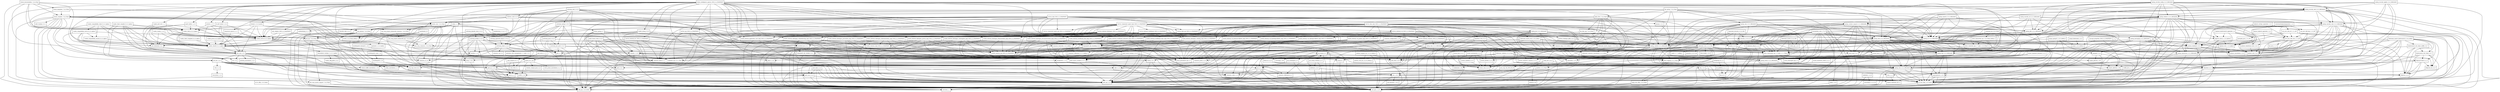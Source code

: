 digraph dependencies {
  node [shape = box, fontsize=10.0];
  activemq_broker_5_15_3 -> activemq_client_5_15_3;
  activemq_broker_5_15_3 -> guava_24_1_jre;
  activemq_broker_5_15_3 -> hawtbuf_1_11;
  activemq_broker_5_15_3 -> jackson_databind_2_9_5;
  activemq_broker_5_15_3 -> jms_1_1;
  activemq_broker_5_15_3 -> org_osgi_core_6_0_0;
  activemq_broker_5_15_3 -> slf4j_api_1_8_0_beta2;
  activemq_broker_5_15_3 -> xml_apis_1_4_01;
  activemq_client_5_15_3 -> commons_net_3_6;
  activemq_client_5_15_3 -> geronimo_j2ee_management_1_1_spec_1_0_1;
  activemq_client_5_15_3 -> hawtbuf_1_11;
  activemq_client_5_15_3 -> jms_1_1;
  activemq_client_5_15_3 -> slf4j_api_1_8_0_beta2;
  activemq_client_5_15_3 -> xml_apis_1_4_01;
  activemq_jms_pool_5_15_3 -> commons_pool2_2_5_0;
  activemq_jms_pool_5_15_3 -> jboss_transaction_api_1_2_spec_1_1_1_Final;
  activemq_jms_pool_5_15_3 -> jms_1_1;
  activemq_jms_pool_5_15_3 -> slf4j_api_1_8_0_beta2;
  activemq_kahadb_store_5_15_3 -> activemq_broker_5_15_3;
  activemq_kahadb_store_5_15_3 -> activemq_client_5_15_3;
  activemq_kahadb_store_5_15_3 -> jms_1_1;
  activemq_kahadb_store_5_15_3 -> slf4j_api_1_8_0_beta2;
  activemq_openwire_legacy_5_15_3 -> activemq_client_5_15_3;
  activemq_pool_5_15_3 -> activemq_client_5_15_3;
  activemq_pool_5_15_3 -> activemq_jms_pool_5_15_3;
  activemq_pool_5_15_3 -> jboss_transaction_api_1_2_spec_1_1_1_Final;
  activemq_pool_5_15_3 -> jms_1_1;
  activemq_pool_5_15_3 -> slf4j_api_1_8_0_beta2;
  activemq_spring_5_15_3 -> activemq_broker_5_15_3;
  activemq_spring_5_15_3 -> activemq_client_5_15_3;
  activemq_spring_5_15_3 -> activemq_jms_pool_5_15_3;
  activemq_spring_5_15_3 -> activemq_pool_5_15_3;
  activemq_spring_5_15_3 -> jboss_transaction_api_1_2_spec_1_1_1_Final;
  activemq_spring_5_15_3 -> jms_1_1;
  activemq_spring_5_15_3 -> slf4j_api_1_8_0_beta2;
  activemq_spring_5_15_3 -> spring_beans_5_0_5_RELEASE;
  activemq_spring_5_15_3 -> spring_context_5_0_5_RELEASE;
  activemq_spring_5_15_3 -> spring_core_5_0_5_RELEASE;
  activemq_spring_5_15_3 -> xbean_spring_4_7;
  activemq_web_5_15_3 -> activemq_broker_5_15_3;
  activemq_web_5_15_3 -> activemq_client_5_15_3;
  activemq_web_5_15_3 -> activemq_spring_5_15_3;
  activemq_web_5_15_3 -> jaxb_api_2_3_0;
  activemq_web_5_15_3 -> jms_1_1;
  activemq_web_5_15_3 -> slf4j_api_1_8_0_beta2;
  activemq_web_5_15_3 -> spring_beans_5_0_5_RELEASE;
  activemq_web_5_15_3 -> spring_core_5_0_5_RELEASE;
  activemq_web_5_15_3 -> spring_web_5_0_5_RELEASE;
  activemq_web_5_15_3 -> spring_webmvc_5_0_5_RELEASE;
  activemq_web_5_15_3 -> xstream_1_4_10;
  ant_1_10_3 -> ant_launcher_1_10_3;
  ant_1_10_3 -> xml_apis_1_4_01;
  asm_analysis_6_1_1 -> asm_6_1_1;
  asm_analysis_6_1_1 -> asm_tree_6_1_1;
  asm_tree_6_1_1 -> asm_6_1_1;
  asm_util_6_1_1 -> asm_6_1_1;
  asm_util_6_1_1 -> asm_analysis_6_1_1;
  asm_util_6_1_1 -> asm_tree_6_1_1;
  aspectjweaver_1_9_0 -> jcl_over_slf4j_1_8_0_beta2;
  aspectjweaver_1_9_0 -> xml_apis_1_4_01;
  atmosphere_runtime_2_4_21_vaadin1 -> commons_pool2_2_5_0;
  atmosphere_runtime_2_4_21_vaadin1 -> jaxb_api_2_3_0;
  atmosphere_runtime_2_4_21_vaadin1 -> vaadin_slf4j_jdk14_1_6_1;
  atmosphere_runtime_2_4_21_vaadin1 -> xml_apis_1_4_01;
  aws_java_sdk_core_1_11_307 -> httpclient_4_5_5;
  aws_java_sdk_core_1_11_307 -> httpcore_4_4_9;
  aws_java_sdk_core_1_11_307 -> ion_java_1_1_2;
  aws_java_sdk_core_1_11_307 -> jackson_annotations_2_9_0;
  aws_java_sdk_core_1_11_307 -> jackson_core_2_9_5;
  aws_java_sdk_core_1_11_307 -> jackson_databind_2_9_5;
  aws_java_sdk_core_1_11_307 -> jackson_dataformat_cbor_2_9_5;
  aws_java_sdk_core_1_11_307 -> jaxb_api_2_3_0;
  aws_java_sdk_core_1_11_307 -> jcl_over_slf4j_1_8_0_beta2;
  aws_java_sdk_core_1_11_307 -> joda_time_2_9_9;
  aws_java_sdk_core_1_11_307 -> xml_apis_1_4_01;
  aws_java_sdk_ec2_1_11_307 -> aws_java_sdk_core_1_11_307;
  aws_java_sdk_ec2_1_11_307 -> jackson_databind_2_9_5;
  aws_java_sdk_ec2_1_11_307 -> jcl_over_slf4j_1_8_0_beta2;
  aws_java_sdk_ec2_1_11_307 -> jmespath_java_1_11_307;
  aws_java_sdk_ec2_1_11_307 -> xml_apis_1_4_01;
  aws_java_sdk_logs_1_11_307 -> aws_java_sdk_core_1_11_307;
  aws_java_sdk_logs_1_11_307 -> jackson_annotations_2_9_0;
  aws_java_sdk_logs_1_11_307 -> jackson_core_2_9_5;
  aws_java_sdk_logs_1_11_307 -> jcl_over_slf4j_1_8_0_beta2;
  bcpkix_jdk15on_1_59 -> bcprov_jdk15on_1_59;
  bounce_0_18 -> xml_apis_1_4_01;
  cglib_3_2_6 -> ant_1_10_3;
  cglib_3_2_6 -> asm_6_1_1;
  citizen_intelligence_agency_2018_4_4_SNAPSHOT -> commons_beanutils_1_9_3_redhat_1;
  citizen_intelligence_agency_2018_4_4_SNAPSHOT -> commons_lang_2_6_0_redhat_6;
  citizen_intelligence_agency_2018_4_4_SNAPSHOT -> commons_lang3_3_7;
  citizen_intelligence_agency_2018_4_4_SNAPSHOT -> dcharts_2_0_0_hack23;
  citizen_intelligence_agency_2018_4_4_SNAPSHOT -> ehcache_2_10_4_4_8;
  citizen_intelligence_agency_2018_4_4_SNAPSHOT -> ehcache_web_2_0_4;
  citizen_intelligence_agency_2018_4_4_SNAPSHOT -> gantt_addon_1_0_3;
  citizen_intelligence_agency_2018_4_4_SNAPSHOT -> javax_persistence_api_2_2;
  citizen_intelligence_agency_2018_4_4_SNAPSHOT -> joda_time_2_9_9;
  citizen_intelligence_agency_2018_4_4_SNAPSHOT -> jsoup_1_10_2;
  citizen_intelligence_agency_2018_4_4_SNAPSHOT -> model_common_api_2018_4_4_SNAPSHOT;
  citizen_intelligence_agency_2018_4_4_SNAPSHOT -> model_external_riksdagen_documentcontent_impl_2018_4_4_SNAPSHOT;
  citizen_intelligence_agency_2018_4_4_SNAPSHOT -> model_external_riksdagen_dokumentlista_impl_2018_4_4_SNAPSHOT;
  citizen_intelligence_agency_2018_4_4_SNAPSHOT -> model_external_riksdagen_dokumentstatus_impl_2018_4_4_SNAPSHOT;
  citizen_intelligence_agency_2018_4_4_SNAPSHOT -> model_external_riksdagen_person_impl_2018_4_4_SNAPSHOT;
  citizen_intelligence_agency_2018_4_4_SNAPSHOT -> model_external_riksdagen_utskottsforslag_impl_2018_4_4_SNAPSHOT;
  citizen_intelligence_agency_2018_4_4_SNAPSHOT -> model_external_worldbank_data_impl_2018_4_4_SNAPSHOT;
  citizen_intelligence_agency_2018_4_4_SNAPSHOT -> model_internal_application_user_impl_2018_4_4_SNAPSHOT;
  citizen_intelligence_agency_2018_4_4_SNAPSHOT -> qrcode_2_1;
  citizen_intelligence_agency_2018_4_4_SNAPSHOT -> responsive_layout_2_1_1;
  citizen_intelligence_agency_2018_4_4_SNAPSHOT -> service_api_2018_4_4_SNAPSHOT;
  citizen_intelligence_agency_2018_4_4_SNAPSHOT -> service_external_esv_2018_4_4_SNAPSHOT;
  citizen_intelligence_agency_2018_4_4_SNAPSHOT -> slf4j_api_1_8_0_beta2;
  citizen_intelligence_agency_2018_4_4_SNAPSHOT -> spring_aop_5_0_5_RELEASE;
  citizen_intelligence_agency_2018_4_4_SNAPSHOT -> spring_beans_5_0_5_RELEASE;
  citizen_intelligence_agency_2018_4_4_SNAPSHOT -> spring_context_5_0_5_RELEASE;
  citizen_intelligence_agency_2018_4_4_SNAPSHOT -> spring_security_core_5_0_3_RELEASE;
  citizen_intelligence_agency_2018_4_4_SNAPSHOT -> spring_security_web_5_0_3_RELEASE;
  citizen_intelligence_agency_2018_4_4_SNAPSHOT -> spring_tx_5_0_5_RELEASE;
  citizen_intelligence_agency_2018_4_4_SNAPSHOT -> spring_web_5_0_5_RELEASE;
  citizen_intelligence_agency_2018_4_4_SNAPSHOT -> statistics_card_0_3_0;
  citizen_intelligence_agency_2018_4_4_SNAPSHOT -> vaadin_grid_util_2_1_1;
  citizen_intelligence_agency_2018_4_4_SNAPSHOT -> vaadin_server_8_4_0_alpha1;
  citizen_intelligence_agency_2018_4_4_SNAPSHOT -> vaadin_shared_8_4_0_alpha1;
  citizen_intelligence_agency_2018_4_4_SNAPSHOT -> vaadin_spring_3_0_0;
  citizen_intelligence_agency_2018_4_4_SNAPSHOT -> web_widgets_2018_4_4_SNAPSHOT;
  citizen_intelligence_agency_2018_4_4_SNAPSHOT -> wt_pdf_viewer_1_0_4;
  cloudwatchlogbackappender_1_11 -> aws_java_sdk_core_1_11_307;
  cloudwatchlogbackappender_1_11 -> aws_java_sdk_ec2_1_11_307;
  cloudwatchlogbackappender_1_11 -> aws_java_sdk_logs_1_11_307;
  cloudwatchlogbackappender_1_11 -> logback_classic_1_3_0_alpha4;
  cloudwatchlogbackappender_1_11 -> logback_core_1_3_0_alpha4;
  colt_2_1_4 -> concurrent_1_3_4;
  commons_beanutils_1_9_3_redhat_1 -> commons_collections_3_2_2_redhat_2;
  commons_beanutils_1_9_3_redhat_1 -> jcl_over_slf4j_1_8_0_beta2;
  commons_collections4_4_1 -> xml_apis_1_4_01;
  commons_configuration_1_10 -> commons_beanutils_1_9_3_redhat_1;
  commons_configuration_1_10 -> commons_codec_1_11;
  commons_configuration_1_10 -> commons_collections_3_2_2_redhat_2;
  commons_configuration_1_10 -> commons_lang_2_6_0_redhat_6;
  commons_configuration_1_10 -> jcl_over_slf4j_1_8_0_beta2;
  commons_configuration_1_10 -> xml_apis_1_4_01;
  commons_dbcp2_2_2_0 -> commons_pool2_2_5_0;
  commons_dbcp2_2_2_0 -> jboss_transaction_api_1_2_spec_1_1_1_Final;
  commons_dbcp2_2_2_0 -> jcl_over_slf4j_1_8_0_beta2;
  commons_pool2_2_5_0 -> cglib_3_2_6;
  confirmdialog_3_1_1 -> vaadin_server_8_4_0_alpha1;
  confirmdialog_3_1_1 -> vaadin_shared_8_4_0_alpha1;
  core_1_1_2 -> arpack_combined_all_0_1;
  dcharts_2_0_0_hack23 -> commons_codec_1_11;
  dcharts_2_0_0_hack23 -> commons_lang3_3_7;
  dcharts_2_0_0_hack23 -> gwt_user_2_8_2;
  dcharts_2_0_0_hack23 -> vaadin_client_8_4_0_alpha1;
  dcharts_2_0_0_hack23 -> vaadin_server_8_4_0_alpha1;
  dcharts_2_0_0_hack23 -> vaadin_shared_8_4_0_alpha1;
  dom4j_1_6_1 -> jaxb_api_2_3_0;
  dom4j_1_6_1 -> jaxb_xjc_2_3_0;
  dom4j_1_6_1 -> xml_apis_1_4_01;
  drools_compiler_7_6_0_Final -> antlr_runtime_3_5_2;
  drools_compiler_7_6_0_Final -> drools_core_7_6_0_Final;
  drools_compiler_7_6_0_Final -> gwt_dev_2_8_2;
  drools_compiler_7_6_0_Final -> jaxb_api_2_3_0;
  drools_compiler_7_6_0_Final -> jaxb_xjc_2_3_0;
  drools_compiler_7_6_0_Final -> kie_api_7_6_0_Final;
  drools_compiler_7_6_0_Final -> kie_internal_7_6_0_Final;
  drools_compiler_7_6_0_Final -> kie_soup_commons_7_6_0_Final;
  drools_compiler_7_6_0_Final -> kie_soup_maven_support_7_6_0_Final;
  drools_compiler_7_6_0_Final -> kie_soup_project_datamodel_commons_7_6_0_Final;
  drools_compiler_7_6_0_Final -> mvel2_2_4_0_Final_redhat_1;
  drools_compiler_7_6_0_Final -> protobuf_java_3_5_1;
  drools_compiler_7_6_0_Final -> slf4j_api_1_8_0_beta2;
  drools_compiler_7_6_0_Final -> xml_apis_1_4_01;
  drools_compiler_7_6_0_Final -> xstream_1_4_10;
  drools_core_7_6_0_Final -> commons_codec_1_11;
  drools_core_7_6_0_Final -> jaxb_api_2_3_0;
  drools_core_7_6_0_Final -> jaxb_xjc_2_3_0;
  drools_core_7_6_0_Final -> kie_api_7_6_0_Final;
  drools_core_7_6_0_Final -> kie_internal_7_6_0_Final;
  drools_core_7_6_0_Final -> kie_soup_commons_7_6_0_Final;
  drools_core_7_6_0_Final -> kie_soup_project_datamodel_commons_7_6_0_Final;
  drools_core_7_6_0_Final -> mvel2_2_4_0_Final_redhat_1;
  drools_core_7_6_0_Final -> protobuf_java_3_5_1;
  drools_core_7_6_0_Final -> slf4j_api_1_8_0_beta2;
  drools_core_7_6_0_Final -> xml_apis_1_4_01;
  drools_core_7_6_0_Final -> xstream_1_4_10;
  drools_decisiontables_7_6_0_Final -> drools_compiler_7_6_0_Final;
  drools_decisiontables_7_6_0_Final -> drools_core_7_6_0_Final;
  drools_decisiontables_7_6_0_Final -> drools_templates_7_6_0_Final;
  drools_decisiontables_7_6_0_Final -> kie_api_7_6_0_Final;
  drools_decisiontables_7_6_0_Final -> kie_internal_7_6_0_Final;
  drools_decisiontables_7_6_0_Final -> poi_3_17;
  drools_decisiontables_7_6_0_Final -> poi_ooxml_3_17;
  drools_decisiontables_7_6_0_Final -> slf4j_api_1_8_0_beta2;
  drools_templates_7_6_0_Final -> drools_compiler_7_6_0_Final;
  drools_templates_7_6_0_Final -> drools_core_7_6_0_Final;
  drools_templates_7_6_0_Final -> kie_api_7_6_0_Final;
  drools_templates_7_6_0_Final -> mvel2_2_4_0_Final_redhat_1;
  easybinder_0_5 -> gentyref_1_2_0_vaadin1;
  easybinder_0_5 -> javax_persistence_api_2_2;
  easybinder_0_5 -> vaadin_server_8_4_0_alpha1;
  easybinder_0_5 -> vaadin_shared_8_4_0_alpha1;
  easybinder_0_5 -> validation_api_2_0_1_Final;
  ehcache_2_10_4_4_8 -> hibernate_core_5_3_0_CR1;
  ehcache_2_10_4_4_8 -> jboss_transaction_api_1_2_spec_1_1_1_Final;
  ehcache_2_10_4_4_8 -> quartz_2_3_0;
  ehcache_2_10_4_4_8 -> slf4j_api_1_8_0_beta2;
  ehcache_2_10_4_4_8 -> xml_apis_1_4_01;
  ehcache_web_2_0_4 -> ehcache_2_10_4_4_8;
  ehcache_web_2_0_4 -> slf4j_api_1_8_0_beta2;
  elasticsearch_rest_client_5_6_7 -> httpasyncclient_4_1_2;
  elasticsearch_rest_client_5_6_7 -> httpclient_4_5_5;
  elasticsearch_rest_client_5_6_7 -> httpcore_4_4_9;
  elasticsearch_rest_client_5_6_7 -> httpcore_nio_4_4_5;
  elasticsearch_rest_client_5_6_7 -> jcl_over_slf4j_1_8_0_beta2;
  elasticsearch_rest_client_sniffer_5_6_7 -> elasticsearch_rest_client_5_6_7;
  elasticsearch_rest_client_sniffer_5_6_7 -> httpcore_4_4_9;
  elasticsearch_rest_client_sniffer_5_6_7 -> jackson_core_2_9_5;
  elasticsearch_rest_client_sniffer_5_6_7 -> jcl_over_slf4j_1_8_0_beta2;
  encrypt_properties_2018_4_4_SNAPSHOT -> bcprov_jdk15on_1_59;
  encrypt_properties_2018_4_4_SNAPSHOT -> jasypt_1_9_3_redhat_3;
  fluent_hc_4_5_5 -> httpclient_4_5_5;
  fluent_hc_4_5_5 -> httpcore_4_4_9;
  gantt_addon_1_0_3 -> gwt_user_2_8_2;
  gantt_addon_1_0_3 -> vaadin_client_8_4_0_alpha1;
  gantt_addon_1_0_3 -> vaadin_server_8_4_0_alpha1;
  gantt_addon_1_0_3 -> vaadin_shared_8_4_0_alpha1;
  googleauth_1_1_5 -> commons_codec_1_11;
  googleauth_1_1_5 -> httpclient_4_5_5;
  guava_24_1_jre -> animal_sniffer_annotations_1_14;
  guava_24_1_jre -> checker_compat_qual_2_0_0;
  guava_24_1_jre -> error_prone_annotations_2_1_3;
  guava_24_1_jre -> j2objc_annotations_1_1;
  guava_24_1_jre -> jsr305_1_3_9;
  gwt_dev_2_8_2 -> animal_sniffer_annotations_1_14;
  gwt_dev_2_8_2 -> ant_1_10_3;
  gwt_dev_2_8_2 -> asm_6_1_1;
  gwt_dev_2_8_2 -> colt_2_1_4;
  gwt_dev_2_8_2 -> gson_2_8_2;
  gwt_dev_2_8_2 -> j2objc_annotations_1_1;
  gwt_dev_2_8_2 -> jsr305_1_3_9;
  gwt_dev_2_8_2 -> org_osgi_core_6_0_0;
  gwt_dev_2_8_2 -> xml_apis_1_4_01;
  gwt_elemental_2_8_2 -> gwt_user_2_8_2;
  gwt_user_2_8_2 -> asm_6_1_1;
  gwt_user_2_8_2 -> commons_io_2_6;
  gwt_user_2_8_2 -> gson_2_8_2;
  gwt_user_2_8_2 -> gwt_dev_2_8_2;
  gwt_user_2_8_2 -> icu4j_61_1;
  gwt_user_2_8_2 -> jcl_over_slf4j_1_8_0_beta2;
  gwt_user_2_8_2 -> jsinterop_annotations_1_0_2;
  gwt_user_2_8_2 -> jsr305_1_3_9;
  gwt_user_2_8_2 -> sac_1_3;
  gwt_user_2_8_2 -> validation_api_2_0_1_Final;
  gwt_user_2_8_2 -> xml_apis_1_4_01;
  hawtdispatch_1_22 -> asm_6_1_1;
  hawtdispatch_1_22 -> org_osgi_core_6_0_0;
  hawtdispatch_scala_1_22 -> hawtdispatch_1_22;
  hawtdispatch_transport_1_22 -> hawtbuf_1_11;
  hawtdispatch_transport_1_22 -> hawtdispatch_1_22;
  hibernate_commons_annotations_5_0_3_Final -> jboss_logging_3_3_2_Final;
  hibernate_core_5_3_0_CR1 -> ant_1_10_3;
  hibernate_core_5_3_0_CR1 -> antlr_2_7_7_redhat_7;
  hibernate_core_5_3_0_CR1 -> byte_buddy_1_8_3;
  hibernate_core_5_3_0_CR1 -> classmate_1_4_0;
  hibernate_core_5_3_0_CR1 -> dom4j_1_6_1;
  hibernate_core_5_3_0_CR1 -> hibernate_commons_annotations_5_0_3_Final;
  hibernate_core_5_3_0_CR1 -> jandex_2_0_5_Final;
  hibernate_core_5_3_0_CR1 -> javassist_3_22_0_GA;
  hibernate_core_5_3_0_CR1 -> javax_persistence_api_2_2;
  hibernate_core_5_3_0_CR1 -> jaxb_api_2_3_0;
  hibernate_core_5_3_0_CR1 -> jboss_logging_3_3_2_Final;
  hibernate_core_5_3_0_CR1 -> jboss_transaction_api_1_2_spec_1_1_1_Final;
  hibernate_core_5_3_0_CR1 -> validation_api_2_0_1_Final;
  hibernate_core_5_3_0_CR1 -> xml_apis_1_4_01;
  hibernate_ehcache_5_3_0_CR1 -> ehcache_2_10_4_4_8;
  hibernate_ehcache_5_3_0_CR1 -> hibernate_core_5_3_0_CR1;
  hibernate_ehcache_5_3_0_CR1 -> jboss_logging_3_3_2_Final;
  hibernate_ehcache_5_3_0_CR1 -> jboss_transaction_api_1_2_spec_1_1_1_Final;
  hibernate_jcache_5_3_0_CR1 -> cache_api_1_0_0;
  hibernate_jcache_5_3_0_CR1 -> hibernate_core_5_3_0_CR1;
  hibernate_jcache_5_3_0_CR1 -> jboss_logging_3_3_2_Final;
  hibernate_jcache_5_3_0_CR1 -> jboss_transaction_api_1_2_spec_1_1_1_Final;
  hibernate_search_elasticsearch_5_10_0_Beta1 -> elasticsearch_rest_client_5_6_7;
  hibernate_search_elasticsearch_5_10_0_Beta1 -> elasticsearch_rest_client_sniffer_5_6_7;
  hibernate_search_elasticsearch_5_10_0_Beta1 -> gson_2_8_2;
  hibernate_search_elasticsearch_5_10_0_Beta1 -> hibernate_search_engine_5_10_0_Beta1;
  hibernate_search_elasticsearch_5_10_0_Beta1 -> httpasyncclient_4_1_2;
  hibernate_search_elasticsearch_5_10_0_Beta1 -> httpclient_4_5_5;
  hibernate_search_elasticsearch_5_10_0_Beta1 -> httpcore_4_4_9;
  hibernate_search_elasticsearch_5_10_0_Beta1 -> httpcore_nio_4_4_5;
  hibernate_search_elasticsearch_5_10_0_Beta1 -> jaxb_api_2_3_0;
  hibernate_search_elasticsearch_5_10_0_Beta1 -> jboss_logging_3_3_2_Final;
  hibernate_search_elasticsearch_5_10_0_Beta1 -> lucene_analyzers_common_5_5_5;
  hibernate_search_elasticsearch_5_10_0_Beta1 -> lucene_core_5_5_5;
  hibernate_search_elasticsearch_5_10_0_Beta1 -> lucene_facet_5_5_5;
  hibernate_search_engine_5_10_0_Beta1 -> hibernate_commons_annotations_5_0_3_Final;
  hibernate_search_engine_5_10_0_Beta1 -> jboss_logging_3_3_2_Final;
  hibernate_search_engine_5_10_0_Beta1 -> jboss_transaction_api_1_2_spec_1_1_1_Final;
  hibernate_search_engine_5_10_0_Beta1 -> lucene_analyzers_common_5_5_5;
  hibernate_search_engine_5_10_0_Beta1 -> lucene_core_5_5_5;
  hibernate_search_engine_5_10_0_Beta1 -> lucene_facet_5_5_5;
  hibernate_search_engine_5_10_0_Beta1 -> lucene_misc_5_5_5;
  hibernate_search_engine_5_10_0_Beta1 -> lucene_queries_5_5_5;
  hibernate_search_engine_5_10_0_Beta1 -> lucene_queryparser_5_5_5;
  hibernate_search_engine_5_10_0_Beta1 -> xml_apis_1_4_01;
  hibernate_search_orm_5_10_0_Beta1 -> hibernate_commons_annotations_5_0_3_Final;
  hibernate_search_orm_5_10_0_Beta1 -> hibernate_core_5_3_0_CR1;
  hibernate_search_orm_5_10_0_Beta1 -> hibernate_search_engine_5_10_0_Beta1;
  hibernate_search_orm_5_10_0_Beta1 -> javax_persistence_api_2_2;
  hibernate_search_orm_5_10_0_Beta1 -> jboss_transaction_api_1_2_spec_1_1_1_Final;
  hibernate_search_orm_5_10_0_Beta1 -> lucene_core_5_5_5;
  hibernate_validator_6_0_9_Final -> classmate_1_4_0;
  hibernate_validator_6_0_9_Final -> javax_persistence_api_2_2;
  hibernate_validator_6_0_9_Final -> jaxb_api_2_3_0;
  hibernate_validator_6_0_9_Final -> jboss_logging_3_3_2_Final;
  hibernate_validator_6_0_9_Final -> joda_time_2_9_9;
  hibernate_validator_6_0_9_Final -> jsoup_1_10_2;
  hibernate_validator_6_0_9_Final -> validation_api_2_0_1_Final;
  hibernate_validator_6_0_9_Final -> xml_apis_1_4_01;
  httpasyncclient_4_1_2 -> httpclient_4_5_5;
  httpasyncclient_4_1_2 -> httpcore_4_4_9;
  httpasyncclient_4_1_2 -> httpcore_nio_4_4_5;
  httpasyncclient_4_1_2 -> jcl_over_slf4j_1_8_0_beta2;
  httpclient_4_5_5 -> commons_codec_1_11;
  httpclient_4_5_5 -> httpcore_4_4_9;
  httpclient_4_5_5 -> jcl_over_slf4j_1_8_0_beta2;
  httpcore_nio_4_4_5 -> httpcore_4_4_9;
  hyperjaxb3_ejb_roundtrip_0_6_2 -> commons_io_2_6;
  hyperjaxb3_ejb_roundtrip_0_6_2 -> commons_lang3_3_7;
  hyperjaxb3_ejb_roundtrip_0_6_2 -> hyperjaxb3_ejb_runtime_0_6_2;
  hyperjaxb3_ejb_roundtrip_0_6_2 -> javax_persistence_api_2_2;
  hyperjaxb3_ejb_roundtrip_0_6_2 -> jaxb_api_2_3_0;
  hyperjaxb3_ejb_roundtrip_0_6_2 -> jaxb2_basics_runtime_0_11_1;
  hyperjaxb3_ejb_roundtrip_0_6_2 -> jaxb2_basics_testing_0_10_0;
  hyperjaxb3_ejb_roundtrip_0_6_2 -> jcl_over_slf4j_1_8_0_beta2;
  hyperjaxb3_ejb_roundtrip_0_6_2 -> xml_apis_1_4_01;
  hyperjaxb3_ejb_runtime_0_6_2 -> commons_lang3_3_7;
  hyperjaxb3_ejb_runtime_0_6_2 -> javax_persistence_api_2_2;
  hyperjaxb3_ejb_runtime_0_6_2 -> jaxb_api_2_3_0;
  hyperjaxb3_ejb_runtime_0_6_2 -> xml_apis_1_4_01;
  icu4j_61_1 -> xml_apis_1_4_01;
  jackson_databind_2_9_5 -> jackson_annotations_2_9_0;
  jackson_databind_2_9_5 -> jackson_core_2_9_5;
  jackson_databind_2_9_5 -> xml_apis_1_4_01;
  jackson_dataformat_cbor_2_9_5 -> jackson_core_2_9_5;
  jackson_datatype_jdk8_2_9_5 -> jackson_core_2_9_5;
  jackson_datatype_jdk8_2_9_5 -> jackson_databind_2_9_5;
  jackson_mapper_asl_1_9_13_redhat_4 -> jackson_core_asl_1_9_13_redhat_4;
  jackson_mapper_asl_1_9_13_redhat_4 -> joda_time_2_9_9;
  jackson_mapper_asl_1_9_13_redhat_4 -> xml_apis_1_4_01;
  jandex_2_0_5_Final -> ant_1_10_3;
  jasypt_1_9_3_redhat_3 -> icu4j_61_1;
  jasypt_hibernate4_1_9_2 -> hibernate_core_5_3_0_CR1;
  jasypt_hibernate4_1_9_2 -> jasypt_1_9_3_redhat_3;
  jasypt_spring31_1_9_3_redhat_3 -> jasypt_1_9_3_redhat_3;
  jasypt_spring31_1_9_3_redhat_3 -> spring_beans_5_0_5_RELEASE;
  jasypt_spring31_1_9_3_redhat_3 -> spring_context_5_0_5_RELEASE;
  jasypt_spring31_1_9_3_redhat_3 -> spring_core_5_0_5_RELEASE;
  jasypt_spring31_1_9_3_redhat_3 -> xml_apis_1_4_01;
  java_cup_11b_2015_03_26 -> ant_1_10_3;
  javamelody_core_1_71_0 -> activation_1_1;
  javamelody_core_1_71_0 -> commons_dbcp2_2_2_0;
  javamelody_core_1_71_0 -> ehcache_2_10_4_4_8;
  javamelody_core_1_71_0 -> javax_interceptor_api_1_2;
  javamelody_core_1_71_0 -> javax_mail_1_6_1;
  javamelody_core_1_71_0 -> javax_persistence_api_2_2;
  javamelody_core_1_71_0 -> jrobin_1_6_0;
  javamelody_core_1_71_0 -> log4j_over_slf4j_1_8_0_beta2;
  javamelody_core_1_71_0 -> logback_classic_1_3_0_alpha4;
  javamelody_core_1_71_0 -> logback_core_1_3_0_alpha4;
  javamelody_core_1_71_0 -> openpdf_1_0_5;
  javamelody_core_1_71_0 -> quartz_2_3_0;
  javamelody_core_1_71_0 -> slf4j_api_1_8_0_beta2;
  javamelody_core_1_71_0 -> spring_aop_5_0_5_RELEASE;
  javamelody_core_1_71_0 -> spring_beans_5_0_5_RELEASE;
  javamelody_core_1_71_0 -> spring_context_5_0_5_RELEASE;
  javamelody_core_1_71_0 -> spring_core_5_0_5_RELEASE;
  javamelody_core_1_71_0 -> spring_web_5_0_5_RELEASE;
  javamelody_core_1_71_0 -> xml_apis_1_4_01;
  javamelody_core_1_71_0 -> xstream_1_4_10;
  javax_mail_1_6_1 -> activation_1_1;
  javax_mail_1_6_1 -> xml_apis_1_4_01;
  jaxb_api_2_3_0 -> activation_1_1;
  jaxb_api_2_3_0 -> xml_apis_1_4_01;
  jaxb_core_2_3_0 -> activation_1_1;
  jaxb_core_2_3_0 -> jaxb_api_2_3_0;
  jaxb_core_2_3_0 -> xml_apis_1_4_01;
  jaxb_impl_2_3_0 -> activation_1_1;
  jaxb_impl_2_3_0 -> jaxb_api_2_3_0;
  jaxb_impl_2_3_0 -> jaxb_core_2_3_0;
  jaxb_impl_2_3_0 -> xml_apis_1_4_01;
  jaxb_xjc_2_3_0 -> activation_1_1;
  jaxb_xjc_2_3_0 -> ant_1_10_3;
  jaxb_xjc_2_3_0 -> jaxb_api_2_3_0;
  jaxb_xjc_2_3_0 -> jaxb_core_2_3_0;
  jaxb_xjc_2_3_0 -> xml_apis_1_4_01;
  jaxb2_basics_runtime_0_11_1 -> activation_1_1;
  jaxb2_basics_runtime_0_11_1 -> jaxb_api_2_3_0;
  jaxb2_basics_runtime_0_11_1 -> jaxb_core_2_3_0;
  jaxb2_basics_runtime_0_11_1 -> xml_apis_1_4_01;
  jaxb2_basics_testing_0_10_0 -> commons_io_2_6;
  jaxb2_basics_testing_0_10_0 -> jaxb_api_2_3_0;
  jaxb2_basics_testing_0_10_0 -> jaxb2_basics_runtime_0_11_1;
  jaxb2_basics_testing_0_10_0 -> jcl_over_slf4j_1_8_0_beta2;
  jaxb2_basics_testing_0_10_0 -> xml_apis_1_4_01;
  jaxb2_basics_tools_0_10_0 -> commons_beanutils_1_9_3_redhat_1;
  jaxb2_basics_tools_0_10_0 -> commons_lang3_3_7;
  jaxb2_basics_tools_0_10_0 -> jaxb_api_2_3_0;
  jaxb2_basics_tools_0_10_0 -> jaxb_core_2_3_0;
  jaxb2_basics_tools_0_10_0 -> jaxb_xjc_2_3_0;
  jaxb2_basics_tools_0_10_0 -> jaxb2_basics_runtime_0_11_1;
  jaxb2_basics_tools_0_10_0 -> jcl_over_slf4j_1_8_0_beta2;
  jaxb2_basics_tools_0_10_0 -> spring_beans_5_0_5_RELEASE;
  jaxb2_basics_tools_0_10_0 -> spring_context_5_0_5_RELEASE;
  jaxb2_basics_tools_0_10_0 -> xml_apis_1_4_01;
  jboss_connector_api_1_7_spec_1_0_0_Final -> jboss_transaction_api_1_2_spec_1_1_1_Final;
  jboss_logging_3_3_2_Final -> log4j_over_slf4j_1_8_0_beta2;
  jboss_logging_3_3_2_Final -> slf4j_api_1_8_0_beta2;
  jboss_transaction_api_1_2_spec_1_1_1_Final -> javax_interceptor_api_1_2;
  jboss_transaction_spi_7_6_0_Final_redhat_1 -> jboss_connector_api_1_7_spec_1_0_0_Final;
  jboss_transaction_spi_7_6_0_Final_redhat_1 -> jboss_logging_3_3_2_Final;
  jboss_transaction_spi_7_6_0_Final_redhat_1 -> jboss_transaction_api_1_2_spec_1_1_1_Final;
  jbpm_flow_7_6_0_Final -> commons_lang3_3_7;
  jbpm_flow_7_6_0_Final -> drools_core_7_6_0_Final;
  jbpm_flow_7_6_0_Final -> jaxb_api_2_3_0;
  jbpm_flow_7_6_0_Final -> kie_api_7_6_0_Final;
  jbpm_flow_7_6_0_Final -> kie_dmn_api_7_6_0_Final;
  jbpm_flow_7_6_0_Final -> kie_internal_7_6_0_Final;
  jbpm_flow_7_6_0_Final -> kie_soup_commons_7_6_0_Final;
  jbpm_flow_7_6_0_Final -> kie_soup_project_datamodel_commons_7_6_0_Final;
  jbpm_flow_7_6_0_Final -> mvel2_2_4_0_Final_redhat_1;
  jbpm_flow_7_6_0_Final -> protobuf_java_3_5_1;
  jbpm_flow_7_6_0_Final -> quartz_2_3_0;
  jbpm_flow_7_6_0_Final -> slf4j_api_1_8_0_beta2;
  jbpm_flow_7_6_0_Final -> xml_apis_1_4_01;
  jbpm_flow_7_6_0_Final -> xstream_1_4_10;
  jcl_over_slf4j_1_8_0_beta2 -> slf4j_api_1_8_0_beta2;
  jdom2_2_0_6 -> xml_apis_1_4_01;
  jmespath_java_1_11_307 -> jackson_databind_2_9_5;
  jna_platform_4_5_1 -> jna_4_5_1;
  jrobin_1_6_0 -> xml_apis_1_4_01;
  jsoup_1_10_2 -> xml_apis_1_4_01;
  jul_to_slf4j_1_8_0_beta2 -> slf4j_api_1_8_0_beta2;
  kie_api_7_6_0_Final -> jaxb_api_2_3_0;
  kie_api_7_6_0_Final -> kie_soup_maven_support_7_6_0_Final;
  kie_api_7_6_0_Final -> org_osgi_core_6_0_0;
  kie_api_7_6_0_Final -> slf4j_api_1_8_0_beta2;
  kie_dmn_api_7_6_0_Final -> kie_api_7_6_0_Final;
  kie_dmn_api_7_6_0_Final -> xstream_1_4_10;
  kie_internal_7_6_0_Final -> jaxb_api_2_3_0;
  kie_internal_7_6_0_Final -> jaxb_xjc_2_3_0;
  kie_internal_7_6_0_Final -> kie_api_7_6_0_Final;
  kie_internal_7_6_0_Final -> org_osgi_core_6_0_0;
  kie_internal_7_6_0_Final -> slf4j_api_1_8_0_beta2;
  kie_internal_7_6_0_Final -> xstream_1_4_10;
  kie_soup_commons_7_6_0_Final -> xstream_1_4_10;
  kie_soup_maven_support_7_6_0_Final -> slf4j_api_1_8_0_beta2;
  kie_soup_maven_support_7_6_0_Final -> xml_apis_1_4_01;
  kie_soup_project_datamodel_api_7_6_0_Final -> kie_soup_commons_7_6_0_Final;
  kie_soup_project_datamodel_commons_7_6_0_Final -> kie_soup_project_datamodel_api_7_6_0_Final;
  kie_soup_project_datamodel_commons_7_6_0_Final -> mvel2_2_4_0_Final_redhat_1;
  kie_spring_7_6_0_Final -> drools_compiler_7_6_0_Final;
  kie_spring_7_6_0_Final -> drools_core_7_6_0_Final;
  kie_spring_7_6_0_Final -> javax_persistence_api_2_2;
  kie_spring_7_6_0_Final -> jbpm_flow_7_6_0_Final;
  kie_spring_7_6_0_Final -> kie_api_7_6_0_Final;
  kie_spring_7_6_0_Final -> kie_internal_7_6_0_Final;
  kie_spring_7_6_0_Final -> slf4j_api_1_8_0_beta2;
  kie_spring_7_6_0_Final -> spring_beans_5_0_5_RELEASE;
  kie_spring_7_6_0_Final -> spring_context_5_0_5_RELEASE;
  kie_spring_7_6_0_Final -> spring_core_5_0_5_RELEASE;
  kie_spring_7_6_0_Final -> spring_orm_5_0_5_RELEASE;
  kie_spring_7_6_0_Final -> spring_tx_5_0_5_RELEASE;
  kie_spring_7_6_0_Final -> xml_apis_1_4_01;
  kinesis_logback_appender_1_4_2 -> aws_java_sdk_core_1_11_307;
  kinesis_logback_appender_1_4_2 -> logback_core_1_3_0_alpha4;
  liquibase_core_3_5_5 -> ant_1_10_3;
  liquibase_core_3_5_5 -> org_osgi_core_6_0_0;
  liquibase_core_3_5_5 -> snakeyaml_1_20;
  liquibase_core_3_5_5 -> spring_beans_5_0_5_RELEASE;
  liquibase_core_3_5_5 -> spring_context_5_0_5_RELEASE;
  liquibase_core_3_5_5 -> spring_core_5_0_5_RELEASE;
  liquibase_core_3_5_5 -> xml_apis_1_4_01;
  log4j_over_slf4j_1_8_0_beta2 -> slf4j_api_1_8_0_beta2;
  log4j_over_slf4j_1_8_0_beta2 -> xml_apis_1_4_01;
  logback_awslogs_appender_1_0_0 -> aws_java_sdk_core_1_11_307;
  logback_awslogs_appender_1_0_0 -> aws_java_sdk_logs_1_11_307;
  logback_awslogs_appender_1_0_0 -> logback_classic_1_3_0_alpha4;
  logback_awslogs_appender_1_0_0 -> logback_core_1_3_0_alpha4;
  logback_classic_1_3_0_alpha4 -> logback_core_1_3_0_alpha4;
  logback_classic_1_3_0_alpha4 -> slf4j_api_1_8_0_beta2;
  logback_classic_1_3_0_alpha4 -> xml_apis_1_4_01;
  logback_core_1_3_0_alpha4 -> javax_mail_1_6_1;
  logback_core_1_3_0_alpha4 -> xml_apis_1_4_01;
  logback_elasticsearch_appender_1_6 -> aws_java_sdk_core_1_11_307;
  logback_elasticsearch_appender_1_6 -> jackson_core_2_9_5;
  logback_elasticsearch_appender_1_6 -> logback_classic_1_3_0_alpha4;
  logback_elasticsearch_appender_1_6 -> logback_core_1_3_0_alpha4;
  logback_elasticsearch_appender_1_6 -> slf4j_api_1_8_0_beta2;
  lucene_analyzers_common_5_5_5 -> lucene_core_5_5_5;
  lucene_analyzers_common_5_5_5 -> xml_apis_1_4_01;
  lucene_analyzers_phonetic_5_5_5 -> commons_codec_1_11;
  lucene_analyzers_phonetic_5_5_5 -> lucene_analyzers_common_5_5_5;
  lucene_analyzers_phonetic_5_5_5 -> lucene_core_5_5_5;
  lucene_backward_codecs_5_5_5 -> lucene_core_5_5_5;
  lucene_facet_5_5_5 -> lucene_core_5_5_5;
  lucene_facet_5_5_5 -> lucene_queries_5_5_5;
  lucene_misc_5_5_5 -> lucene_core_5_5_5;
  lucene_queries_5_5_5 -> lucene_core_5_5_5;
  lucene_queryparser_5_5_5 -> lucene_core_5_5_5;
  lucene_queryparser_5_5_5 -> lucene_queries_5_5_5;
  lucene_queryparser_5_5_5 -> lucene_sandbox_5_5_5;
  lucene_queryparser_5_5_5 -> xml_apis_1_4_01;
  lucene_sandbox_5_5_5 -> lucene_core_5_5_5;
  model_common_impl_2018_4_4_SNAPSHOT -> jaxb_api_2_3_0;
  model_common_impl_2018_4_4_SNAPSHOT -> model_common_api_2018_4_4_SNAPSHOT;
  model_common_impl_2018_4_4_SNAPSHOT -> slf4j_api_1_8_0_beta2;
  model_external_riksdagen_documentcontent_impl_2018_4_4_SNAPSHOT -> hyperjaxb3_ejb_roundtrip_0_6_2;
  model_external_riksdagen_documentcontent_impl_2018_4_4_SNAPSHOT -> javax_persistence_api_2_2;
  model_external_riksdagen_documentcontent_impl_2018_4_4_SNAPSHOT -> jaxb_api_2_3_0;
  model_external_riksdagen_documentcontent_impl_2018_4_4_SNAPSHOT -> jaxb2_basics_runtime_0_11_1;
  model_external_riksdagen_documentcontent_impl_2018_4_4_SNAPSHOT -> model_common_api_2018_4_4_SNAPSHOT;
  model_external_riksdagen_documentcontent_impl_2018_4_4_SNAPSHOT -> xml_apis_1_4_01;
  model_external_riksdagen_dokumentlista_impl_2018_4_4_SNAPSHOT -> hyperjaxb3_ejb_roundtrip_0_6_2;
  model_external_riksdagen_dokumentlista_impl_2018_4_4_SNAPSHOT -> javax_persistence_api_2_2;
  model_external_riksdagen_dokumentlista_impl_2018_4_4_SNAPSHOT -> jaxb_api_2_3_0;
  model_external_riksdagen_dokumentlista_impl_2018_4_4_SNAPSHOT -> jaxb2_basics_runtime_0_11_1;
  model_external_riksdagen_dokumentlista_impl_2018_4_4_SNAPSHOT -> model_common_api_2018_4_4_SNAPSHOT;
  model_external_riksdagen_dokumentlista_impl_2018_4_4_SNAPSHOT -> xml_apis_1_4_01;
  model_external_riksdagen_dokumentstatus_impl_2018_4_4_SNAPSHOT -> hyperjaxb3_ejb_roundtrip_0_6_2;
  model_external_riksdagen_dokumentstatus_impl_2018_4_4_SNAPSHOT -> javax_persistence_api_2_2;
  model_external_riksdagen_dokumentstatus_impl_2018_4_4_SNAPSHOT -> jaxb_api_2_3_0;
  model_external_riksdagen_dokumentstatus_impl_2018_4_4_SNAPSHOT -> jaxb2_basics_runtime_0_11_1;
  model_external_riksdagen_dokumentstatus_impl_2018_4_4_SNAPSHOT -> model_common_api_2018_4_4_SNAPSHOT;
  model_external_riksdagen_dokumentstatus_impl_2018_4_4_SNAPSHOT -> model_common_impl_2018_4_4_SNAPSHOT;
  model_external_riksdagen_dokumentstatus_impl_2018_4_4_SNAPSHOT -> xml_apis_1_4_01;
  model_external_riksdagen_person_impl_2018_4_4_SNAPSHOT -> hyperjaxb3_ejb_roundtrip_0_6_2;
  model_external_riksdagen_person_impl_2018_4_4_SNAPSHOT -> javax_persistence_api_2_2;
  model_external_riksdagen_person_impl_2018_4_4_SNAPSHOT -> jaxb_api_2_3_0;
  model_external_riksdagen_person_impl_2018_4_4_SNAPSHOT -> jaxb2_basics_runtime_0_11_1;
  model_external_riksdagen_person_impl_2018_4_4_SNAPSHOT -> model_common_api_2018_4_4_SNAPSHOT;
  model_external_riksdagen_person_impl_2018_4_4_SNAPSHOT -> model_common_impl_2018_4_4_SNAPSHOT;
  model_external_riksdagen_person_impl_2018_4_4_SNAPSHOT -> xml_apis_1_4_01;
  model_external_riksdagen_personlista_impl_2018_4_4_SNAPSHOT -> hyperjaxb3_ejb_roundtrip_0_6_2;
  model_external_riksdagen_personlista_impl_2018_4_4_SNAPSHOT -> javax_persistence_api_2_2;
  model_external_riksdagen_personlista_impl_2018_4_4_SNAPSHOT -> jaxb_api_2_3_0;
  model_external_riksdagen_personlista_impl_2018_4_4_SNAPSHOT -> jaxb2_basics_runtime_0_11_1;
  model_external_riksdagen_personlista_impl_2018_4_4_SNAPSHOT -> model_common_api_2018_4_4_SNAPSHOT;
  model_external_riksdagen_personlista_impl_2018_4_4_SNAPSHOT -> model_common_impl_2018_4_4_SNAPSHOT;
  model_external_riksdagen_personlista_impl_2018_4_4_SNAPSHOT -> xml_apis_1_4_01;
  model_external_riksdagen_utskottsforslag_impl_2018_4_4_SNAPSHOT -> hyperjaxb3_ejb_roundtrip_0_6_2;
  model_external_riksdagen_utskottsforslag_impl_2018_4_4_SNAPSHOT -> hyperjaxb3_ejb_runtime_0_6_2;
  model_external_riksdagen_utskottsforslag_impl_2018_4_4_SNAPSHOT -> javax_persistence_api_2_2;
  model_external_riksdagen_utskottsforslag_impl_2018_4_4_SNAPSHOT -> jaxb_api_2_3_0;
  model_external_riksdagen_utskottsforslag_impl_2018_4_4_SNAPSHOT -> jaxb2_basics_runtime_0_11_1;
  model_external_riksdagen_utskottsforslag_impl_2018_4_4_SNAPSHOT -> model_common_api_2018_4_4_SNAPSHOT;
  model_external_riksdagen_utskottsforslag_impl_2018_4_4_SNAPSHOT -> model_common_impl_2018_4_4_SNAPSHOT;
  model_external_riksdagen_utskottsforslag_impl_2018_4_4_SNAPSHOT -> xml_apis_1_4_01;
  model_external_riksdagen_votering_impl_2018_4_4_SNAPSHOT -> hyperjaxb3_ejb_roundtrip_0_6_2;
  model_external_riksdagen_votering_impl_2018_4_4_SNAPSHOT -> javax_persistence_api_2_2;
  model_external_riksdagen_votering_impl_2018_4_4_SNAPSHOT -> jaxb_api_2_3_0;
  model_external_riksdagen_votering_impl_2018_4_4_SNAPSHOT -> jaxb2_basics_runtime_0_11_1;
  model_external_riksdagen_votering_impl_2018_4_4_SNAPSHOT -> model_common_api_2018_4_4_SNAPSHOT;
  model_external_riksdagen_votering_impl_2018_4_4_SNAPSHOT -> model_common_impl_2018_4_4_SNAPSHOT;
  model_external_riksdagen_votering_impl_2018_4_4_SNAPSHOT -> xml_apis_1_4_01;
  model_external_riksdagen_voteringlista_impl_2018_4_4_SNAPSHOT -> hyperjaxb3_ejb_roundtrip_0_6_2;
  model_external_riksdagen_voteringlista_impl_2018_4_4_SNAPSHOT -> javax_persistence_api_2_2;
  model_external_riksdagen_voteringlista_impl_2018_4_4_SNAPSHOT -> jaxb_api_2_3_0;
  model_external_riksdagen_voteringlista_impl_2018_4_4_SNAPSHOT -> jaxb2_basics_runtime_0_11_1;
  model_external_riksdagen_voteringlista_impl_2018_4_4_SNAPSHOT -> model_common_api_2018_4_4_SNAPSHOT;
  model_external_riksdagen_voteringlista_impl_2018_4_4_SNAPSHOT -> xml_apis_1_4_01;
  model_external_val_kommunvalkrets_impl_2018_4_4_SNAPSHOT -> hyperjaxb3_ejb_roundtrip_0_6_2;
  model_external_val_kommunvalkrets_impl_2018_4_4_SNAPSHOT -> javax_persistence_api_2_2;
  model_external_val_kommunvalkrets_impl_2018_4_4_SNAPSHOT -> jaxb_api_2_3_0;
  model_external_val_kommunvalkrets_impl_2018_4_4_SNAPSHOT -> jaxb2_basics_runtime_0_11_1;
  model_external_val_kommunvalkrets_impl_2018_4_4_SNAPSHOT -> model_common_api_2018_4_4_SNAPSHOT;
  model_external_val_kommunvalkrets_impl_2018_4_4_SNAPSHOT -> xml_apis_1_4_01;
  model_external_val_landstingvalkrets_impl_2018_4_4_SNAPSHOT -> hyperjaxb3_ejb_roundtrip_0_6_2;
  model_external_val_landstingvalkrets_impl_2018_4_4_SNAPSHOT -> javax_persistence_api_2_2;
  model_external_val_landstingvalkrets_impl_2018_4_4_SNAPSHOT -> jaxb_api_2_3_0;
  model_external_val_landstingvalkrets_impl_2018_4_4_SNAPSHOT -> jaxb2_basics_runtime_0_11_1;
  model_external_val_landstingvalkrets_impl_2018_4_4_SNAPSHOT -> model_common_api_2018_4_4_SNAPSHOT;
  model_external_val_landstingvalkrets_impl_2018_4_4_SNAPSHOT -> xml_apis_1_4_01;
  model_external_val_partier_impl_2018_4_4_SNAPSHOT -> hyperjaxb3_ejb_roundtrip_0_6_2;
  model_external_val_partier_impl_2018_4_4_SNAPSHOT -> javax_persistence_api_2_2;
  model_external_val_partier_impl_2018_4_4_SNAPSHOT -> jaxb_api_2_3_0;
  model_external_val_partier_impl_2018_4_4_SNAPSHOT -> jaxb2_basics_runtime_0_11_1;
  model_external_val_partier_impl_2018_4_4_SNAPSHOT -> model_common_api_2018_4_4_SNAPSHOT;
  model_external_val_partier_impl_2018_4_4_SNAPSHOT -> model_common_impl_2018_4_4_SNAPSHOT;
  model_external_val_partier_impl_2018_4_4_SNAPSHOT -> xml_apis_1_4_01;
  model_external_val_riksdagsvalkrets_impl_2018_4_4_SNAPSHOT -> hyperjaxb3_ejb_roundtrip_0_6_2;
  model_external_val_riksdagsvalkrets_impl_2018_4_4_SNAPSHOT -> javax_persistence_api_2_2;
  model_external_val_riksdagsvalkrets_impl_2018_4_4_SNAPSHOT -> jaxb_api_2_3_0;
  model_external_val_riksdagsvalkrets_impl_2018_4_4_SNAPSHOT -> jaxb2_basics_runtime_0_11_1;
  model_external_val_riksdagsvalkrets_impl_2018_4_4_SNAPSHOT -> model_common_api_2018_4_4_SNAPSHOT;
  model_external_val_riksdagsvalkrets_impl_2018_4_4_SNAPSHOT -> xml_apis_1_4_01;
  model_external_worldbank_data_impl_2018_4_4_SNAPSHOT -> hyperjaxb3_ejb_roundtrip_0_6_2;
  model_external_worldbank_data_impl_2018_4_4_SNAPSHOT -> javax_persistence_api_2_2;
  model_external_worldbank_data_impl_2018_4_4_SNAPSHOT -> jaxb_api_2_3_0;
  model_external_worldbank_data_impl_2018_4_4_SNAPSHOT -> jaxb2_basics_runtime_0_11_1;
  model_external_worldbank_data_impl_2018_4_4_SNAPSHOT -> model_common_api_2018_4_4_SNAPSHOT;
  model_external_worldbank_indicators_impl_2018_4_4_SNAPSHOT -> hyperjaxb3_ejb_roundtrip_0_6_2;
  model_external_worldbank_indicators_impl_2018_4_4_SNAPSHOT -> javax_persistence_api_2_2;
  model_external_worldbank_indicators_impl_2018_4_4_SNAPSHOT -> jaxb_api_2_3_0;
  model_external_worldbank_indicators_impl_2018_4_4_SNAPSHOT -> jaxb2_basics_runtime_0_11_1;
  model_external_worldbank_indicators_impl_2018_4_4_SNAPSHOT -> model_common_api_2018_4_4_SNAPSHOT;
  model_external_worldbank_indicators_impl_2018_4_4_SNAPSHOT -> xml_apis_1_4_01;
  model_external_worldbank_topic_impl_2018_4_4_SNAPSHOT -> hyperjaxb3_ejb_roundtrip_0_6_2;
  model_external_worldbank_topic_impl_2018_4_4_SNAPSHOT -> javax_persistence_api_2_2;
  model_external_worldbank_topic_impl_2018_4_4_SNAPSHOT -> jaxb_api_2_3_0;
  model_external_worldbank_topic_impl_2018_4_4_SNAPSHOT -> jaxb2_basics_runtime_0_11_1;
  model_external_worldbank_topic_impl_2018_4_4_SNAPSHOT -> model_common_api_2018_4_4_SNAPSHOT;
  model_external_worldbank_topic_impl_2018_4_4_SNAPSHOT -> xml_apis_1_4_01;
  model_internal_application_user_impl_2018_4_4_SNAPSHOT -> javax_persistence_api_2_2;
  model_internal_application_user_impl_2018_4_4_SNAPSHOT -> jaxb_api_2_3_0;
  model_internal_application_user_impl_2018_4_4_SNAPSHOT -> jaxb2_basics_runtime_0_11_1;
  model_internal_application_user_impl_2018_4_4_SNAPSHOT -> model_common_api_2018_4_4_SNAPSHOT;
  model_internal_application_user_impl_2018_4_4_SNAPSHOT -> model_common_impl_2018_4_4_SNAPSHOT;
  model_internal_application_user_impl_2018_4_4_SNAPSHOT -> xml_apis_1_4_01;
  mtj_1_0_4 -> arpack_combined_all_0_1;
  mtj_1_0_4 -> core_1_1_2;
  mvel2_2_4_0_Final_redhat_1 -> xml_apis_1_4_01;
  narayana_jta_5_8_0_Final -> javax_interceptor_api_1_2;
  narayana_jta_5_8_0_Final -> jboss_connector_api_1_7_spec_1_0_0_Final;
  narayana_jta_5_8_0_Final -> jboss_logging_3_3_2_Final;
  narayana_jta_5_8_0_Final -> jboss_transaction_api_1_2_spec_1_1_1_Final;
  narayana_jta_5_8_0_Final -> jboss_transaction_spi_7_6_0_Final_redhat_1;
  narayana_jta_5_8_0_Final -> jms_1_1;
  narayana_jta_5_8_0_Final -> xml_apis_1_4_01;
  nekohtml_1_9_22 -> xercesImpl_2_11_0_22;
  nekohtml_1_9_22 -> xml_apis_1_4_01;
  netlib_java_1_1 -> arpack_combined_all_0_1;
  netlib_java_1_1 -> core_1_1_2;
  openpdf_1_0_5 -> bcpkix_jdk15on_1_59;
  openpdf_1_0_5 -> bcprov_jdk15on_1_59;
  openpdf_1_0_5 -> xml_apis_1_4_01;
  passay_1_3_1 -> spring_context_5_0_5_RELEASE;
  poi_3_17 -> commons_codec_1_11;
  poi_3_17 -> commons_collections4_4_1;
  poi_3_17 -> jaxb_api_2_3_0;
  poi_3_17 -> jcl_over_slf4j_1_8_0_beta2;
  poi_3_17 -> xml_apis_1_4_01;
  poi_ooxml_3_17 -> bcpkix_jdk15on_1_59;
  poi_ooxml_3_17 -> bcprov_jdk15on_1_59;
  poi_ooxml_3_17 -> commons_collections4_4_1;
  poi_ooxml_3_17 -> curvesapi_1_06;
  poi_ooxml_3_17 -> jaxb_api_2_3_0;
  poi_ooxml_3_17 -> poi_3_17;
  poi_ooxml_3_17 -> poi_ooxml_schemas_3_17;
  poi_ooxml_3_17 -> poi_scratchpad_3_17;
  poi_ooxml_3_17 -> xml_apis_1_4_01;
  poi_ooxml_3_17 -> xmlbeans_2_6_0;
  poi_ooxml_schemas_3_17 -> poi_ooxml_3_17;
  poi_ooxml_schemas_3_17 -> xml_apis_1_4_01;
  poi_ooxml_schemas_3_17 -> xmlbeans_2_6_0;
  poi_scratchpad_3_17 -> poi_3_17;
  poi_scratchpad_3_17 -> xml_apis_1_4_01;
  postgresql_42_2_2 -> jna_4_5_1;
  postgresql_42_2_2 -> jna_platform_4_5_1;
  postgresql_42_2_2 -> org_osgi_core_6_0_0;
  postgresql_42_2_2 -> xml_apis_1_4_01;
  qrcode_2_1 -> gwt_user_2_8_2;
  qrcode_2_1 -> vaadin_client_8_4_0_alpha1;
  qrcode_2_1 -> vaadin_server_8_4_0_alpha1;
  qrcode_2_1 -> vaadin_shared_8_4_0_alpha1;
  quartz_2_3_0 -> jaxb_api_2_3_0;
  quartz_2_3_0 -> jboss_logging_3_3_2_Final;
  quartz_2_3_0 -> jboss_transaction_api_1_2_spec_1_1_1_Final;
  quartz_2_3_0 -> slf4j_api_1_8_0_beta2;
  quartz_2_3_0 -> xml_apis_1_4_01;
  responsive_layout_2_1_1 -> vaadin_server_8_4_0_alpha1;
  responsive_layout_2_1_1 -> vaadin_shared_8_4_0_alpha1;
  service_api_2018_4_4_SNAPSHOT -> commons_collections4_4_1;
  service_api_2018_4_4_SNAPSHOT -> commons_lang3_3_7;
  service_api_2018_4_4_SNAPSHOT -> javax_persistence_api_2_2;
  service_api_2018_4_4_SNAPSHOT -> model_internal_application_user_impl_2018_4_4_SNAPSHOT;
  service_api_2018_4_4_SNAPSHOT -> validation_api_2_0_1_Final;
  service_component_agent_api_2018_4_4_SNAPSHOT -> model_internal_application_user_impl_2018_4_4_SNAPSHOT;
  service_component_agent_impl_2018_4_4_SNAPSHOT -> commons_lang3_3_7;
  service_component_agent_impl_2018_4_4_SNAPSHOT -> javax_persistence_api_2_2;
  service_component_agent_impl_2018_4_4_SNAPSHOT -> jms_1_1;
  service_component_agent_impl_2018_4_4_SNAPSHOT -> joda_time_2_9_9;
  service_component_agent_impl_2018_4_4_SNAPSHOT -> model_external_riksdagen_documentcontent_impl_2018_4_4_SNAPSHOT;
  service_component_agent_impl_2018_4_4_SNAPSHOT -> model_external_riksdagen_dokumentlista_impl_2018_4_4_SNAPSHOT;
  service_component_agent_impl_2018_4_4_SNAPSHOT -> model_external_riksdagen_dokumentstatus_impl_2018_4_4_SNAPSHOT;
  service_component_agent_impl_2018_4_4_SNAPSHOT -> model_external_riksdagen_person_impl_2018_4_4_SNAPSHOT;
  service_component_agent_impl_2018_4_4_SNAPSHOT -> model_external_riksdagen_personlista_impl_2018_4_4_SNAPSHOT;
  service_component_agent_impl_2018_4_4_SNAPSHOT -> model_external_riksdagen_utskottsforslag_impl_2018_4_4_SNAPSHOT;
  service_component_agent_impl_2018_4_4_SNAPSHOT -> model_external_riksdagen_votering_impl_2018_4_4_SNAPSHOT;
  service_component_agent_impl_2018_4_4_SNAPSHOT -> model_external_riksdagen_voteringlista_impl_2018_4_4_SNAPSHOT;
  service_component_agent_impl_2018_4_4_SNAPSHOT -> model_external_worldbank_indicators_impl_2018_4_4_SNAPSHOT;
  service_component_agent_impl_2018_4_4_SNAPSHOT -> model_internal_application_user_impl_2018_4_4_SNAPSHOT;
  service_component_agent_impl_2018_4_4_SNAPSHOT -> service_component_agent_api_2018_4_4_SNAPSHOT;
  service_component_agent_impl_2018_4_4_SNAPSHOT -> service_data_api_2018_4_4_SNAPSHOT;
  service_component_agent_impl_2018_4_4_SNAPSHOT -> service_external_common_2018_4_4_SNAPSHOT;
  service_component_agent_impl_2018_4_4_SNAPSHOT -> service_external_riksdagen_2018_4_4_SNAPSHOT;
  service_component_agent_impl_2018_4_4_SNAPSHOT -> service_external_val_2018_4_4_SNAPSHOT;
  service_component_agent_impl_2018_4_4_SNAPSHOT -> service_external_worldbank_2018_4_4_SNAPSHOT;
  service_component_agent_impl_2018_4_4_SNAPSHOT -> slf4j_api_1_8_0_beta2;
  service_component_agent_impl_2018_4_4_SNAPSHOT -> spring_beans_5_0_5_RELEASE;
  service_component_agent_impl_2018_4_4_SNAPSHOT -> spring_context_5_0_5_RELEASE;
  service_component_agent_impl_2018_4_4_SNAPSHOT -> spring_jms_5_0_5_RELEASE;
  service_component_agent_impl_2018_4_4_SNAPSHOT -> spring_tx_5_0_5_RELEASE;
  service_data_api_2018_4_4_SNAPSHOT -> javax_persistence_api_2_2;
  service_data_api_2018_4_4_SNAPSHOT -> model_internal_application_user_impl_2018_4_4_SNAPSHOT;
  service_data_impl_2018_4_4_SNAPSHOT -> commons_beanutils_1_9_3_redhat_1;
  service_data_impl_2018_4_4_SNAPSHOT -> commons_lang_2_6_0_redhat_6;
  service_data_impl_2018_4_4_SNAPSHOT -> commons_lang3_3_7;
  service_data_impl_2018_4_4_SNAPSHOT -> hibernate_core_5_3_0_CR1;
  service_data_impl_2018_4_4_SNAPSHOT -> hibernate_search_engine_5_10_0_Beta1;
  service_data_impl_2018_4_4_SNAPSHOT -> hibernate_search_orm_5_10_0_Beta1;
  service_data_impl_2018_4_4_SNAPSHOT -> javax_persistence_api_2_2;
  service_data_impl_2018_4_4_SNAPSHOT -> liquibase_core_3_5_5;
  service_data_impl_2018_4_4_SNAPSHOT -> lucene_analyzers_common_5_5_5;
  service_data_impl_2018_4_4_SNAPSHOT -> lucene_core_5_5_5;
  service_data_impl_2018_4_4_SNAPSHOT -> model_external_riksdagen_documentcontent_impl_2018_4_4_SNAPSHOT;
  service_data_impl_2018_4_4_SNAPSHOT -> model_external_riksdagen_dokumentlista_impl_2018_4_4_SNAPSHOT;
  service_data_impl_2018_4_4_SNAPSHOT -> model_external_riksdagen_dokumentstatus_impl_2018_4_4_SNAPSHOT;
  service_data_impl_2018_4_4_SNAPSHOT -> model_external_riksdagen_person_impl_2018_4_4_SNAPSHOT;
  service_data_impl_2018_4_4_SNAPSHOT -> model_external_riksdagen_utskottsforslag_impl_2018_4_4_SNAPSHOT;
  service_data_impl_2018_4_4_SNAPSHOT -> model_external_riksdagen_votering_impl_2018_4_4_SNAPSHOT;
  service_data_impl_2018_4_4_SNAPSHOT -> model_external_val_partier_impl_2018_4_4_SNAPSHOT;
  service_data_impl_2018_4_4_SNAPSHOT -> model_external_worldbank_data_impl_2018_4_4_SNAPSHOT;
  service_data_impl_2018_4_4_SNAPSHOT -> model_external_worldbank_indicators_impl_2018_4_4_SNAPSHOT;
  service_data_impl_2018_4_4_SNAPSHOT -> model_internal_application_user_impl_2018_4_4_SNAPSHOT;
  service_data_impl_2018_4_4_SNAPSHOT -> service_data_api_2018_4_4_SNAPSHOT;
  service_data_impl_2018_4_4_SNAPSHOT -> slf4j_api_1_8_0_beta2;
  service_data_impl_2018_4_4_SNAPSHOT -> spring_beans_5_0_5_RELEASE;
  service_data_impl_2018_4_4_SNAPSHOT -> spring_context_5_0_5_RELEASE;
  service_data_impl_2018_4_4_SNAPSHOT -> spring_jdbc_5_0_5_RELEASE;
  service_data_impl_2018_4_4_SNAPSHOT -> spring_tx_5_0_5_RELEASE;
  service_external_common_2018_4_4_SNAPSHOT -> fluent_hc_4_5_5;
  service_external_common_2018_4_4_SNAPSHOT -> jdom2_2_0_6;
  service_external_common_2018_4_4_SNAPSHOT -> slf4j_api_1_8_0_beta2;
  service_external_common_2018_4_4_SNAPSHOT -> spring_context_5_0_5_RELEASE;
  service_external_common_2018_4_4_SNAPSHOT -> spring_oxm_5_0_5_RELEASE;
  service_external_common_2018_4_4_SNAPSHOT -> xml_apis_1_4_01;
  service_external_esv_2018_4_4_SNAPSHOT -> commons_lang3_3_7;
  service_external_esv_2018_4_4_SNAPSHOT -> poi_3_17;
  service_external_esv_2018_4_4_SNAPSHOT -> slf4j_api_1_8_0_beta2;
  service_external_esv_2018_4_4_SNAPSHOT -> spring_beans_5_0_5_RELEASE;
  service_external_esv_2018_4_4_SNAPSHOT -> spring_context_5_0_5_RELEASE;
  service_external_riksdagen_2018_4_4_SNAPSHOT -> jaxb_api_2_3_0;
  service_external_riksdagen_2018_4_4_SNAPSHOT -> model_external_riksdagen_documentcontent_impl_2018_4_4_SNAPSHOT;
  service_external_riksdagen_2018_4_4_SNAPSHOT -> model_external_riksdagen_dokumentlista_impl_2018_4_4_SNAPSHOT;
  service_external_riksdagen_2018_4_4_SNAPSHOT -> model_external_riksdagen_dokumentstatus_impl_2018_4_4_SNAPSHOT;
  service_external_riksdagen_2018_4_4_SNAPSHOT -> model_external_riksdagen_person_impl_2018_4_4_SNAPSHOT;
  service_external_riksdagen_2018_4_4_SNAPSHOT -> model_external_riksdagen_personlista_impl_2018_4_4_SNAPSHOT;
  service_external_riksdagen_2018_4_4_SNAPSHOT -> model_external_riksdagen_utskottsforslag_impl_2018_4_4_SNAPSHOT;
  service_external_riksdagen_2018_4_4_SNAPSHOT -> model_external_riksdagen_votering_impl_2018_4_4_SNAPSHOT;
  service_external_riksdagen_2018_4_4_SNAPSHOT -> model_external_riksdagen_voteringlista_impl_2018_4_4_SNAPSHOT;
  service_external_riksdagen_2018_4_4_SNAPSHOT -> service_external_common_2018_4_4_SNAPSHOT;
  service_external_riksdagen_2018_4_4_SNAPSHOT -> slf4j_api_1_8_0_beta2;
  service_external_riksdagen_2018_4_4_SNAPSHOT -> spring_beans_5_0_5_RELEASE;
  service_external_riksdagen_2018_4_4_SNAPSHOT -> spring_context_5_0_5_RELEASE;
  service_external_riksdagen_2018_4_4_SNAPSHOT -> spring_oxm_5_0_5_RELEASE;
  service_external_val_2018_4_4_SNAPSHOT -> jaxb_api_2_3_0;
  service_external_val_2018_4_4_SNAPSHOT -> model_external_val_kommunvalkrets_impl_2018_4_4_SNAPSHOT;
  service_external_val_2018_4_4_SNAPSHOT -> model_external_val_landstingvalkrets_impl_2018_4_4_SNAPSHOT;
  service_external_val_2018_4_4_SNAPSHOT -> model_external_val_partier_impl_2018_4_4_SNAPSHOT;
  service_external_val_2018_4_4_SNAPSHOT -> model_external_val_riksdagsvalkrets_impl_2018_4_4_SNAPSHOT;
  service_external_val_2018_4_4_SNAPSHOT -> service_external_common_2018_4_4_SNAPSHOT;
  service_external_val_2018_4_4_SNAPSHOT -> slf4j_api_1_8_0_beta2;
  service_external_val_2018_4_4_SNAPSHOT -> spring_beans_5_0_5_RELEASE;
  service_external_val_2018_4_4_SNAPSHOT -> spring_context_5_0_5_RELEASE;
  service_external_val_2018_4_4_SNAPSHOT -> spring_oxm_5_0_5_RELEASE;
  service_external_worldbank_2018_4_4_SNAPSHOT -> model_external_worldbank_data_impl_2018_4_4_SNAPSHOT;
  service_external_worldbank_2018_4_4_SNAPSHOT -> model_external_worldbank_indicators_impl_2018_4_4_SNAPSHOT;
  service_external_worldbank_2018_4_4_SNAPSHOT -> model_external_worldbank_topic_impl_2018_4_4_SNAPSHOT;
  service_external_worldbank_2018_4_4_SNAPSHOT -> model_internal_application_user_impl_2018_4_4_SNAPSHOT;
  service_external_worldbank_2018_4_4_SNAPSHOT -> service_external_common_2018_4_4_SNAPSHOT;
  service_external_worldbank_2018_4_4_SNAPSHOT -> slf4j_api_1_8_0_beta2;
  service_external_worldbank_2018_4_4_SNAPSHOT -> spring_beans_5_0_5_RELEASE;
  service_external_worldbank_2018_4_4_SNAPSHOT -> spring_context_5_0_5_RELEASE;
  service_external_worldbank_2018_4_4_SNAPSHOT -> spring_oxm_5_0_5_RELEASE;
  service_impl_2018_4_4_SNAPSHOT -> commons_lang_2_6_0_redhat_6;
  service_impl_2018_4_4_SNAPSHOT -> commons_lang3_3_7;
  service_impl_2018_4_4_SNAPSHOT -> drools_core_7_6_0_Final;
  service_impl_2018_4_4_SNAPSHOT -> googleauth_1_1_5;
  service_impl_2018_4_4_SNAPSHOT -> guava_24_1_jre;
  service_impl_2018_4_4_SNAPSHOT -> javax_mail_1_6_1;
  service_impl_2018_4_4_SNAPSHOT -> javax_persistence_api_2_2;
  service_impl_2018_4_4_SNAPSHOT -> kie_api_7_6_0_Final;
  service_impl_2018_4_4_SNAPSHOT -> model_external_riksdagen_documentcontent_impl_2018_4_4_SNAPSHOT;
  service_impl_2018_4_4_SNAPSHOT -> model_internal_application_user_impl_2018_4_4_SNAPSHOT;
  service_impl_2018_4_4_SNAPSHOT -> passay_1_3_1;
  service_impl_2018_4_4_SNAPSHOT -> quartz_2_3_0;
  service_impl_2018_4_4_SNAPSHOT -> service_api_2018_4_4_SNAPSHOT;
  service_impl_2018_4_4_SNAPSHOT -> service_component_agent_api_2018_4_4_SNAPSHOT;
  service_impl_2018_4_4_SNAPSHOT -> service_data_api_2018_4_4_SNAPSHOT;
  service_impl_2018_4_4_SNAPSHOT -> slf4j_api_1_8_0_beta2;
  service_impl_2018_4_4_SNAPSHOT -> spring_beans_5_0_5_RELEASE;
  service_impl_2018_4_4_SNAPSHOT -> spring_context_5_0_5_RELEASE;
  service_impl_2018_4_4_SNAPSHOT -> spring_context_support_5_0_5_RELEASE;
  service_impl_2018_4_4_SNAPSHOT -> spring_security_core_5_0_3_RELEASE;
  service_impl_2018_4_4_SNAPSHOT -> spring_tx_5_0_5_RELEASE;
  service_impl_2018_4_4_SNAPSHOT -> validation_api_2_0_1_Final;
  service_impl_2018_4_4_SNAPSHOT -> weka_dev_3_9_2;
  spring_aop_5_0_5_RELEASE -> aspectjweaver_1_9_0;
  spring_aop_5_0_5_RELEASE -> commons_pool2_2_5_0;
  spring_aop_5_0_5_RELEASE -> jcl_over_slf4j_1_8_0_beta2;
  spring_aop_5_0_5_RELEASE -> spring_beans_5_0_5_RELEASE;
  spring_aop_5_0_5_RELEASE -> spring_core_5_0_5_RELEASE;
  spring_aop_5_0_5_RELEASE -> xml_apis_1_4_01;
  spring_aspects_5_0_5_RELEASE -> aspectjweaver_1_9_0;
  spring_aspects_5_0_5_RELEASE -> spring_aop_5_0_5_RELEASE;
  spring_aspects_5_0_5_RELEASE -> spring_beans_5_0_5_RELEASE;
  spring_aspects_5_0_5_RELEASE -> spring_context_5_0_5_RELEASE;
  spring_aspects_5_0_5_RELEASE -> spring_context_support_5_0_5_RELEASE;
  spring_aspects_5_0_5_RELEASE -> spring_core_5_0_5_RELEASE;
  spring_aspects_5_0_5_RELEASE -> spring_tx_5_0_5_RELEASE;
  spring_beans_5_0_5_RELEASE -> jcl_over_slf4j_1_8_0_beta2;
  spring_beans_5_0_5_RELEASE -> snakeyaml_1_20;
  spring_beans_5_0_5_RELEASE -> spring_core_5_0_5_RELEASE;
  spring_beans_5_0_5_RELEASE -> xml_apis_1_4_01;
  spring_context_5_0_5_RELEASE -> aspectjweaver_1_9_0;
  spring_context_5_0_5_RELEASE -> hibernate_validator_6_0_9_Final;
  spring_context_5_0_5_RELEASE -> jcl_over_slf4j_1_8_0_beta2;
  spring_context_5_0_5_RELEASE -> joda_time_2_9_9;
  spring_context_5_0_5_RELEASE -> spring_aop_5_0_5_RELEASE;
  spring_context_5_0_5_RELEASE -> spring_beans_5_0_5_RELEASE;
  spring_context_5_0_5_RELEASE -> spring_core_5_0_5_RELEASE;
  spring_context_5_0_5_RELEASE -> spring_expression_5_0_5_RELEASE;
  spring_context_5_0_5_RELEASE -> validation_api_2_0_1_Final;
  spring_context_5_0_5_RELEASE -> xml_apis_1_4_01;
  spring_context_support_5_0_5_RELEASE -> activation_1_1;
  spring_context_support_5_0_5_RELEASE -> cache_api_1_0_0;
  spring_context_support_5_0_5_RELEASE -> ehcache_2_10_4_4_8;
  spring_context_support_5_0_5_RELEASE -> javax_mail_1_6_1;
  spring_context_support_5_0_5_RELEASE -> jcl_over_slf4j_1_8_0_beta2;
  spring_context_support_5_0_5_RELEASE -> quartz_2_3_0;
  spring_context_support_5_0_5_RELEASE -> spring_aop_5_0_5_RELEASE;
  spring_context_support_5_0_5_RELEASE -> spring_beans_5_0_5_RELEASE;
  spring_context_support_5_0_5_RELEASE -> spring_context_5_0_5_RELEASE;
  spring_context_support_5_0_5_RELEASE -> spring_core_5_0_5_RELEASE;
  spring_context_support_5_0_5_RELEASE -> spring_jdbc_5_0_5_RELEASE;
  spring_context_support_5_0_5_RELEASE -> spring_tx_5_0_5_RELEASE;
  spring_core_5_0_5_RELEASE -> ant_1_10_3;
  spring_core_5_0_5_RELEASE -> aspectjweaver_1_9_0;
  spring_core_5_0_5_RELEASE -> jcl_over_slf4j_1_8_0_beta2;
  spring_core_5_0_5_RELEASE -> jsr305_1_3_9;
  spring_core_5_0_5_RELEASE -> xml_apis_1_4_01;
  spring_expression_5_0_5_RELEASE -> jcl_over_slf4j_1_8_0_beta2;
  spring_expression_5_0_5_RELEASE -> spring_core_5_0_5_RELEASE;
  spring_jdbc_5_0_5_RELEASE -> jcl_over_slf4j_1_8_0_beta2;
  spring_jdbc_5_0_5_RELEASE -> spring_beans_5_0_5_RELEASE;
  spring_jdbc_5_0_5_RELEASE -> spring_context_5_0_5_RELEASE;
  spring_jdbc_5_0_5_RELEASE -> spring_core_5_0_5_RELEASE;
  spring_jdbc_5_0_5_RELEASE -> spring_tx_5_0_5_RELEASE;
  spring_jdbc_5_0_5_RELEASE -> xml_apis_1_4_01;
  spring_jms_5_0_5_RELEASE -> jackson_annotations_2_9_0;
  spring_jms_5_0_5_RELEASE -> jackson_databind_2_9_5;
  spring_jms_5_0_5_RELEASE -> jboss_connector_api_1_7_spec_1_0_0_Final;
  spring_jms_5_0_5_RELEASE -> jcl_over_slf4j_1_8_0_beta2;
  spring_jms_5_0_5_RELEASE -> jms_1_1;
  spring_jms_5_0_5_RELEASE -> spring_aop_5_0_5_RELEASE;
  spring_jms_5_0_5_RELEASE -> spring_beans_5_0_5_RELEASE;
  spring_jms_5_0_5_RELEASE -> spring_context_5_0_5_RELEASE;
  spring_jms_5_0_5_RELEASE -> spring_core_5_0_5_RELEASE;
  spring_jms_5_0_5_RELEASE -> spring_messaging_5_0_5_RELEASE;
  spring_jms_5_0_5_RELEASE -> spring_oxm_5_0_5_RELEASE;
  spring_jms_5_0_5_RELEASE -> spring_tx_5_0_5_RELEASE;
  spring_jms_5_0_5_RELEASE -> xml_apis_1_4_01;
  spring_messaging_5_0_5_RELEASE -> jackson_annotations_2_9_0;
  spring_messaging_5_0_5_RELEASE -> jackson_core_2_9_5;
  spring_messaging_5_0_5_RELEASE -> jackson_databind_2_9_5;
  spring_messaging_5_0_5_RELEASE -> jcl_over_slf4j_1_8_0_beta2;
  spring_messaging_5_0_5_RELEASE -> spring_beans_5_0_5_RELEASE;
  spring_messaging_5_0_5_RELEASE -> spring_context_5_0_5_RELEASE;
  spring_messaging_5_0_5_RELEASE -> spring_core_5_0_5_RELEASE;
  spring_messaging_5_0_5_RELEASE -> spring_expression_5_0_5_RELEASE;
  spring_messaging_5_0_5_RELEASE -> spring_oxm_5_0_5_RELEASE;
  spring_messaging_5_0_5_RELEASE -> xml_apis_1_4_01;
  spring_orm_5_0_5_RELEASE -> hibernate_core_5_3_0_CR1;
  spring_orm_5_0_5_RELEASE -> javax_persistence_api_2_2;
  spring_orm_5_0_5_RELEASE -> jboss_transaction_api_1_2_spec_1_1_1_Final;
  spring_orm_5_0_5_RELEASE -> jcl_over_slf4j_1_8_0_beta2;
  spring_orm_5_0_5_RELEASE -> spring_aop_5_0_5_RELEASE;
  spring_orm_5_0_5_RELEASE -> spring_beans_5_0_5_RELEASE;
  spring_orm_5_0_5_RELEASE -> spring_context_5_0_5_RELEASE;
  spring_orm_5_0_5_RELEASE -> spring_core_5_0_5_RELEASE;
  spring_orm_5_0_5_RELEASE -> spring_jdbc_5_0_5_RELEASE;
  spring_orm_5_0_5_RELEASE -> spring_tx_5_0_5_RELEASE;
  spring_orm_5_0_5_RELEASE -> spring_web_5_0_5_RELEASE;
  spring_orm_5_0_5_RELEASE -> xml_apis_1_4_01;
  spring_oxm_5_0_5_RELEASE -> activation_1_1;
  spring_oxm_5_0_5_RELEASE -> jaxb_api_2_3_0;
  spring_oxm_5_0_5_RELEASE -> jcl_over_slf4j_1_8_0_beta2;
  spring_oxm_5_0_5_RELEASE -> spring_beans_5_0_5_RELEASE;
  spring_oxm_5_0_5_RELEASE -> spring_core_5_0_5_RELEASE;
  spring_oxm_5_0_5_RELEASE -> xml_apis_1_4_01;
  spring_oxm_5_0_5_RELEASE -> xstream_1_4_10;
  spring_security_acl_5_0_3_RELEASE -> ehcache_2_10_4_4_8;
  spring_security_acl_5_0_3_RELEASE -> jcl_over_slf4j_1_8_0_beta2;
  spring_security_acl_5_0_3_RELEASE -> spring_aop_5_0_5_RELEASE;
  spring_security_acl_5_0_3_RELEASE -> spring_context_5_0_5_RELEASE;
  spring_security_acl_5_0_3_RELEASE -> spring_core_5_0_5_RELEASE;
  spring_security_acl_5_0_3_RELEASE -> spring_jdbc_5_0_5_RELEASE;
  spring_security_acl_5_0_3_RELEASE -> spring_security_core_5_0_3_RELEASE;
  spring_security_acl_5_0_3_RELEASE -> spring_tx_5_0_5_RELEASE;
  spring_security_config_5_0_3_RELEASE -> aspectjweaver_1_9_0;
  spring_security_config_5_0_3_RELEASE -> jcl_over_slf4j_1_8_0_beta2;
  spring_security_config_5_0_3_RELEASE -> spring_aop_5_0_5_RELEASE;
  spring_security_config_5_0_3_RELEASE -> spring_beans_5_0_5_RELEASE;
  spring_security_config_5_0_3_RELEASE -> spring_context_5_0_5_RELEASE;
  spring_security_config_5_0_3_RELEASE -> spring_core_5_0_5_RELEASE;
  spring_security_config_5_0_3_RELEASE -> spring_expression_5_0_5_RELEASE;
  spring_security_config_5_0_3_RELEASE -> spring_jdbc_5_0_5_RELEASE;
  spring_security_config_5_0_3_RELEASE -> spring_messaging_5_0_5_RELEASE;
  spring_security_config_5_0_3_RELEASE -> spring_security_core_5_0_3_RELEASE;
  spring_security_config_5_0_3_RELEASE -> spring_security_web_5_0_3_RELEASE;
  spring_security_config_5_0_3_RELEASE -> spring_web_5_0_5_RELEASE;
  spring_security_config_5_0_3_RELEASE -> spring_webmvc_5_0_5_RELEASE;
  spring_security_config_5_0_3_RELEASE -> xml_apis_1_4_01;
  spring_security_core_5_0_3_RELEASE -> aspectjweaver_1_9_0;
  spring_security_core_5_0_3_RELEASE -> bcprov_jdk15on_1_59;
  spring_security_core_5_0_3_RELEASE -> ehcache_2_10_4_4_8;
  spring_security_core_5_0_3_RELEASE -> jackson_annotations_2_9_0;
  spring_security_core_5_0_3_RELEASE -> jackson_core_2_9_5;
  spring_security_core_5_0_3_RELEASE -> jackson_databind_2_9_5;
  spring_security_core_5_0_3_RELEASE -> jcl_over_slf4j_1_8_0_beta2;
  spring_security_core_5_0_3_RELEASE -> spring_aop_5_0_5_RELEASE;
  spring_security_core_5_0_3_RELEASE -> spring_beans_5_0_5_RELEASE;
  spring_security_core_5_0_3_RELEASE -> spring_context_5_0_5_RELEASE;
  spring_security_core_5_0_3_RELEASE -> spring_core_5_0_5_RELEASE;
  spring_security_core_5_0_3_RELEASE -> spring_expression_5_0_5_RELEASE;
  spring_security_core_5_0_3_RELEASE -> spring_jdbc_5_0_5_RELEASE;
  spring_security_core_5_0_3_RELEASE -> spring_tx_5_0_5_RELEASE;
  spring_security_taglibs_5_0_3_RELEASE -> jcl_over_slf4j_1_8_0_beta2;
  spring_security_taglibs_5_0_3_RELEASE -> spring_beans_5_0_5_RELEASE;
  spring_security_taglibs_5_0_3_RELEASE -> spring_context_5_0_5_RELEASE;
  spring_security_taglibs_5_0_3_RELEASE -> spring_core_5_0_5_RELEASE;
  spring_security_taglibs_5_0_3_RELEASE -> spring_expression_5_0_5_RELEASE;
  spring_security_taglibs_5_0_3_RELEASE -> spring_security_core_5_0_3_RELEASE;
  spring_security_taglibs_5_0_3_RELEASE -> spring_security_web_5_0_3_RELEASE;
  spring_security_taglibs_5_0_3_RELEASE -> spring_web_5_0_5_RELEASE;
  spring_security_web_5_0_3_RELEASE -> jackson_annotations_2_9_0;
  spring_security_web_5_0_3_RELEASE -> jackson_core_2_9_5;
  spring_security_web_5_0_3_RELEASE -> jackson_databind_2_9_5;
  spring_security_web_5_0_3_RELEASE -> jcl_over_slf4j_1_8_0_beta2;
  spring_security_web_5_0_3_RELEASE -> spring_beans_5_0_5_RELEASE;
  spring_security_web_5_0_3_RELEASE -> spring_context_5_0_5_RELEASE;
  spring_security_web_5_0_3_RELEASE -> spring_core_5_0_5_RELEASE;
  spring_security_web_5_0_3_RELEASE -> spring_expression_5_0_5_RELEASE;
  spring_security_web_5_0_3_RELEASE -> spring_jdbc_5_0_5_RELEASE;
  spring_security_web_5_0_3_RELEASE -> spring_security_core_5_0_3_RELEASE;
  spring_security_web_5_0_3_RELEASE -> spring_tx_5_0_5_RELEASE;
  spring_security_web_5_0_3_RELEASE -> spring_web_5_0_5_RELEASE;
  spring_security_web_5_0_3_RELEASE -> spring_webmvc_5_0_5_RELEASE;
  spring_security_web_5_0_3_RELEASE -> xml_apis_1_4_01;
  spring_tx_5_0_5_RELEASE -> jboss_connector_api_1_7_spec_1_0_0_Final;
  spring_tx_5_0_5_RELEASE -> jboss_transaction_api_1_2_spec_1_1_1_Final;
  spring_tx_5_0_5_RELEASE -> jcl_over_slf4j_1_8_0_beta2;
  spring_tx_5_0_5_RELEASE -> spring_aop_5_0_5_RELEASE;
  spring_tx_5_0_5_RELEASE -> spring_beans_5_0_5_RELEASE;
  spring_tx_5_0_5_RELEASE -> spring_context_5_0_5_RELEASE;
  spring_tx_5_0_5_RELEASE -> spring_core_5_0_5_RELEASE;
  spring_tx_5_0_5_RELEASE -> xml_apis_1_4_01;
  spring_web_5_0_5_RELEASE -> gson_2_8_2;
  spring_web_5_0_5_RELEASE -> httpasyncclient_4_1_2;
  spring_web_5_0_5_RELEASE -> httpclient_4_5_5;
  spring_web_5_0_5_RELEASE -> httpcore_4_4_9;
  spring_web_5_0_5_RELEASE -> httpcore_nio_4_4_5;
  spring_web_5_0_5_RELEASE -> jackson_annotations_2_9_0;
  spring_web_5_0_5_RELEASE -> jackson_core_2_9_5;
  spring_web_5_0_5_RELEASE -> jackson_databind_2_9_5;
  spring_web_5_0_5_RELEASE -> jackson_dataformat_cbor_2_9_5;
  spring_web_5_0_5_RELEASE -> javax_mail_1_6_1;
  spring_web_5_0_5_RELEASE -> jaxb_api_2_3_0;
  spring_web_5_0_5_RELEASE -> jcl_over_slf4j_1_8_0_beta2;
  spring_web_5_0_5_RELEASE -> protobuf_java_3_5_1;
  spring_web_5_0_5_RELEASE -> spring_aop_5_0_5_RELEASE;
  spring_web_5_0_5_RELEASE -> spring_beans_5_0_5_RELEASE;
  spring_web_5_0_5_RELEASE -> spring_context_5_0_5_RELEASE;
  spring_web_5_0_5_RELEASE -> spring_core_5_0_5_RELEASE;
  spring_web_5_0_5_RELEASE -> spring_oxm_5_0_5_RELEASE;
  spring_web_5_0_5_RELEASE -> validation_api_2_0_1_Final;
  spring_web_5_0_5_RELEASE -> xml_apis_1_4_01;
  spring_webmvc_5_0_5_RELEASE -> jackson_annotations_2_9_0;
  spring_webmvc_5_0_5_RELEASE -> jackson_core_2_9_5;
  spring_webmvc_5_0_5_RELEASE -> jackson_databind_2_9_5;
  spring_webmvc_5_0_5_RELEASE -> jackson_dataformat_cbor_2_9_5;
  spring_webmvc_5_0_5_RELEASE -> jaxb_api_2_3_0;
  spring_webmvc_5_0_5_RELEASE -> jcl_over_slf4j_1_8_0_beta2;
  spring_webmvc_5_0_5_RELEASE -> openpdf_1_0_5;
  spring_webmvc_5_0_5_RELEASE -> poi_3_17;
  spring_webmvc_5_0_5_RELEASE -> poi_ooxml_3_17;
  spring_webmvc_5_0_5_RELEASE -> spring_aop_5_0_5_RELEASE;
  spring_webmvc_5_0_5_RELEASE -> spring_beans_5_0_5_RELEASE;
  spring_webmvc_5_0_5_RELEASE -> spring_context_5_0_5_RELEASE;
  spring_webmvc_5_0_5_RELEASE -> spring_context_support_5_0_5_RELEASE;
  spring_webmvc_5_0_5_RELEASE -> spring_core_5_0_5_RELEASE;
  spring_webmvc_5_0_5_RELEASE -> spring_expression_5_0_5_RELEASE;
  spring_webmvc_5_0_5_RELEASE -> spring_oxm_5_0_5_RELEASE;
  spring_webmvc_5_0_5_RELEASE -> spring_web_5_0_5_RELEASE;
  spring_webmvc_5_0_5_RELEASE -> xml_apis_1_4_01;
  statistics_card_0_3_0 -> commons_lang3_3_7;
  statistics_card_0_3_0 -> jackson_annotations_2_9_0;
  statistics_card_0_3_0 -> jackson_databind_2_9_5;
  statistics_card_0_3_0 -> jackson_datatype_jdk8_2_9_5;
  statistics_card_0_3_0 -> vaadin_server_8_4_0_alpha1;
  statistics_card_0_3_0 -> vaadin_shared_8_4_0_alpha1;
  statistics_card_0_3_0 -> viritin_2_1;
  vaadin_chartjs_1_2_0 -> gwt_elemental_2_8_2;
  vaadin_chartjs_1_2_0 -> vaadin_server_8_4_0_alpha1;
  vaadin_chartjs_1_2_0 -> vaadin_shared_8_4_0_alpha1;
  vaadin_client_8_4_0_alpha1 -> gwt_elemental_2_8_2;
  vaadin_client_8_4_0_alpha1 -> gwt_user_2_8_2;
  vaadin_client_8_4_0_alpha1 -> vaadin_server_8_4_0_alpha1;
  vaadin_client_8_4_0_alpha1 -> vaadin_shared_8_4_0_alpha1;
  vaadin_client_compiled_8_4_0_alpha1 -> vaadin_shared_8_4_0_alpha1;
  vaadin_client_compiler_8_4_0_alpha1 -> commons_io_2_6;
  vaadin_client_compiler_8_4_0_alpha1 -> gwt_dev_2_8_2;
  vaadin_client_compiler_8_4_0_alpha1 -> gwt_elemental_2_8_2;
  vaadin_client_compiler_8_4_0_alpha1 -> gwt_user_2_8_2;
  vaadin_client_compiler_8_4_0_alpha1 -> sac_1_3;
  vaadin_client_compiler_8_4_0_alpha1 -> vaadin_client_8_4_0_alpha1;
  vaadin_client_compiler_8_4_0_alpha1 -> vaadin_server_8_4_0_alpha1;
  vaadin_client_compiler_8_4_0_alpha1 -> vaadin_shared_8_4_0_alpha1;
  vaadin_compatibility_client_8_4_0_alpha1 -> gwt_elemental_2_8_2;
  vaadin_compatibility_client_8_4_0_alpha1 -> gwt_user_2_8_2;
  vaadin_compatibility_client_8_4_0_alpha1 -> vaadin_client_8_4_0_alpha1;
  vaadin_compatibility_client_8_4_0_alpha1 -> vaadin_compatibility_server_8_4_0_alpha1;
  vaadin_compatibility_client_8_4_0_alpha1 -> vaadin_compatibility_shared_8_4_0_alpha1;
  vaadin_compatibility_client_8_4_0_alpha1 -> vaadin_shared_8_4_0_alpha1;
  vaadin_compatibility_server_8_4_0_alpha1 -> gwt_elemental_2_8_2;
  vaadin_compatibility_server_8_4_0_alpha1 -> jsoup_1_10_2;
  vaadin_compatibility_server_8_4_0_alpha1 -> vaadin_compatibility_shared_8_4_0_alpha1;
  vaadin_compatibility_server_8_4_0_alpha1 -> vaadin_server_8_4_0_alpha1;
  vaadin_compatibility_server_8_4_0_alpha1 -> vaadin_shared_8_4_0_alpha1;
  vaadin_compatibility_server_8_4_0_alpha1 -> validation_api_2_0_1_Final;
  vaadin_compatibility_shared_8_4_0_alpha1 -> vaadin_shared_8_4_0_alpha1;
  vaadin_grid_util_2_1_1 -> gwt_elemental_2_8_2;
  vaadin_grid_util_2_1_1 -> gwt_user_2_8_2;
  vaadin_grid_util_2_1_1 -> vaadin_client_8_4_0_alpha1;
  vaadin_grid_util_2_1_1 -> vaadin_server_8_4_0_alpha1;
  vaadin_grid_util_2_1_1 -> vaadin_shared_8_4_0_alpha1;
  vaadin_push_8_4_0_alpha1 -> vaadin_shared_8_4_0_alpha1;
  vaadin_server_8_4_0_alpha1 -> atmosphere_runtime_2_4_21_vaadin1;
  vaadin_server_8_4_0_alpha1 -> gentyref_1_2_0_vaadin1;
  vaadin_server_8_4_0_alpha1 -> gwt_elemental_2_8_2;
  vaadin_server_8_4_0_alpha1 -> jsoup_1_10_2;
  vaadin_server_8_4_0_alpha1 -> vaadin_shared_8_4_0_alpha1;
  vaadin_server_8_4_0_alpha1 -> validation_api_2_0_1_Final;
  vaadin_server_8_4_0_alpha1 -> xml_apis_1_4_01;
  vaadin_shared_8_4_0_alpha1 -> gwt_user_2_8_2;
  vaadin_shared_8_4_0_alpha1 -> org_osgi_core_6_0_0;
  vaadin_spring_3_0_0 -> slf4j_api_1_8_0_beta2;
  vaadin_spring_3_0_0 -> spring_beans_5_0_5_RELEASE;
  vaadin_spring_3_0_0 -> spring_context_5_0_5_RELEASE;
  vaadin_spring_3_0_0 -> spring_core_5_0_5_RELEASE;
  vaadin_spring_3_0_0 -> spring_web_5_0_5_RELEASE;
  vaadin_spring_3_0_0 -> vaadin_server_8_4_0_alpha1;
  vaadin_spring_3_0_0 -> vaadin_shared_8_4_0_alpha1;
  viritin_2_1 -> commons_io_2_6;
  viritin_2_1 -> commons_lang3_3_7;
  viritin_2_1 -> confirmdialog_3_1_1;
  viritin_2_1 -> gwt_elemental_2_8_2;
  viritin_2_1 -> jsoup_1_10_2;
  viritin_2_1 -> markdown4j_2_2_cj_1_1;
  viritin_2_1 -> vaadin_server_8_4_0_alpha1;
  viritin_2_1 -> vaadin_shared_8_4_0_alpha1;
  viritin_2_1 -> validation_api_2_0_1_Final;
  web_widgets_2018_4_4_SNAPSHOT -> commons_lang3_3_7;
  web_widgets_2018_4_4_SNAPSHOT -> vaadin_server_8_4_0_alpha1;
  web_widgets_2018_4_4_SNAPSHOT -> vaadin_shared_8_4_0_alpha1;
  weka_dev_3_9_2 -> bounce_0_18;
  weka_dev_3_9_2 -> java_cup_11b_2015_03_26;
  weka_dev_3_9_2 -> jaxb_api_2_3_0;
  weka_dev_3_9_2 -> mtj_1_0_4;
  weka_dev_3_9_2 -> xml_apis_1_4_01;
  wt_pdf_viewer_1_0_4 -> gwt_user_2_8_2;
  wt_pdf_viewer_1_0_4 -> vaadin_client_8_4_0_alpha1;
  wt_pdf_viewer_1_0_4 -> vaadin_server_8_4_0_alpha1;
  wt_pdf_viewer_1_0_4 -> vaadin_shared_8_4_0_alpha1;
  xbean_spring_4_7 -> ant_1_10_3;
  xbean_spring_4_7 -> jcl_over_slf4j_1_8_0_beta2;
  xbean_spring_4_7 -> spring_beans_5_0_5_RELEASE;
  xbean_spring_4_7 -> spring_context_5_0_5_RELEASE;
  xbean_spring_4_7 -> spring_core_5_0_5_RELEASE;
  xbean_spring_4_7 -> spring_web_5_0_5_RELEASE;
  xbean_spring_4_7 -> xml_apis_1_4_01;
  xercesImpl_2_11_0_22 -> xml_apis_1_4_01;
  xmlbeans_2_6_0 -> ant_1_10_3;
  xmlbeans_2_6_0 -> xml_apis_1_4_01;
  xstream_1_4_10 -> activation_1_1;
  xstream_1_4_10 -> cglib_3_2_6;
  xstream_1_4_10 -> dom4j_1_6_1;
  xstream_1_4_10 -> jdom2_2_0_6;
  xstream_1_4_10 -> joda_time_2_9_9;
  xstream_1_4_10 -> xml_apis_1_4_01;
}

